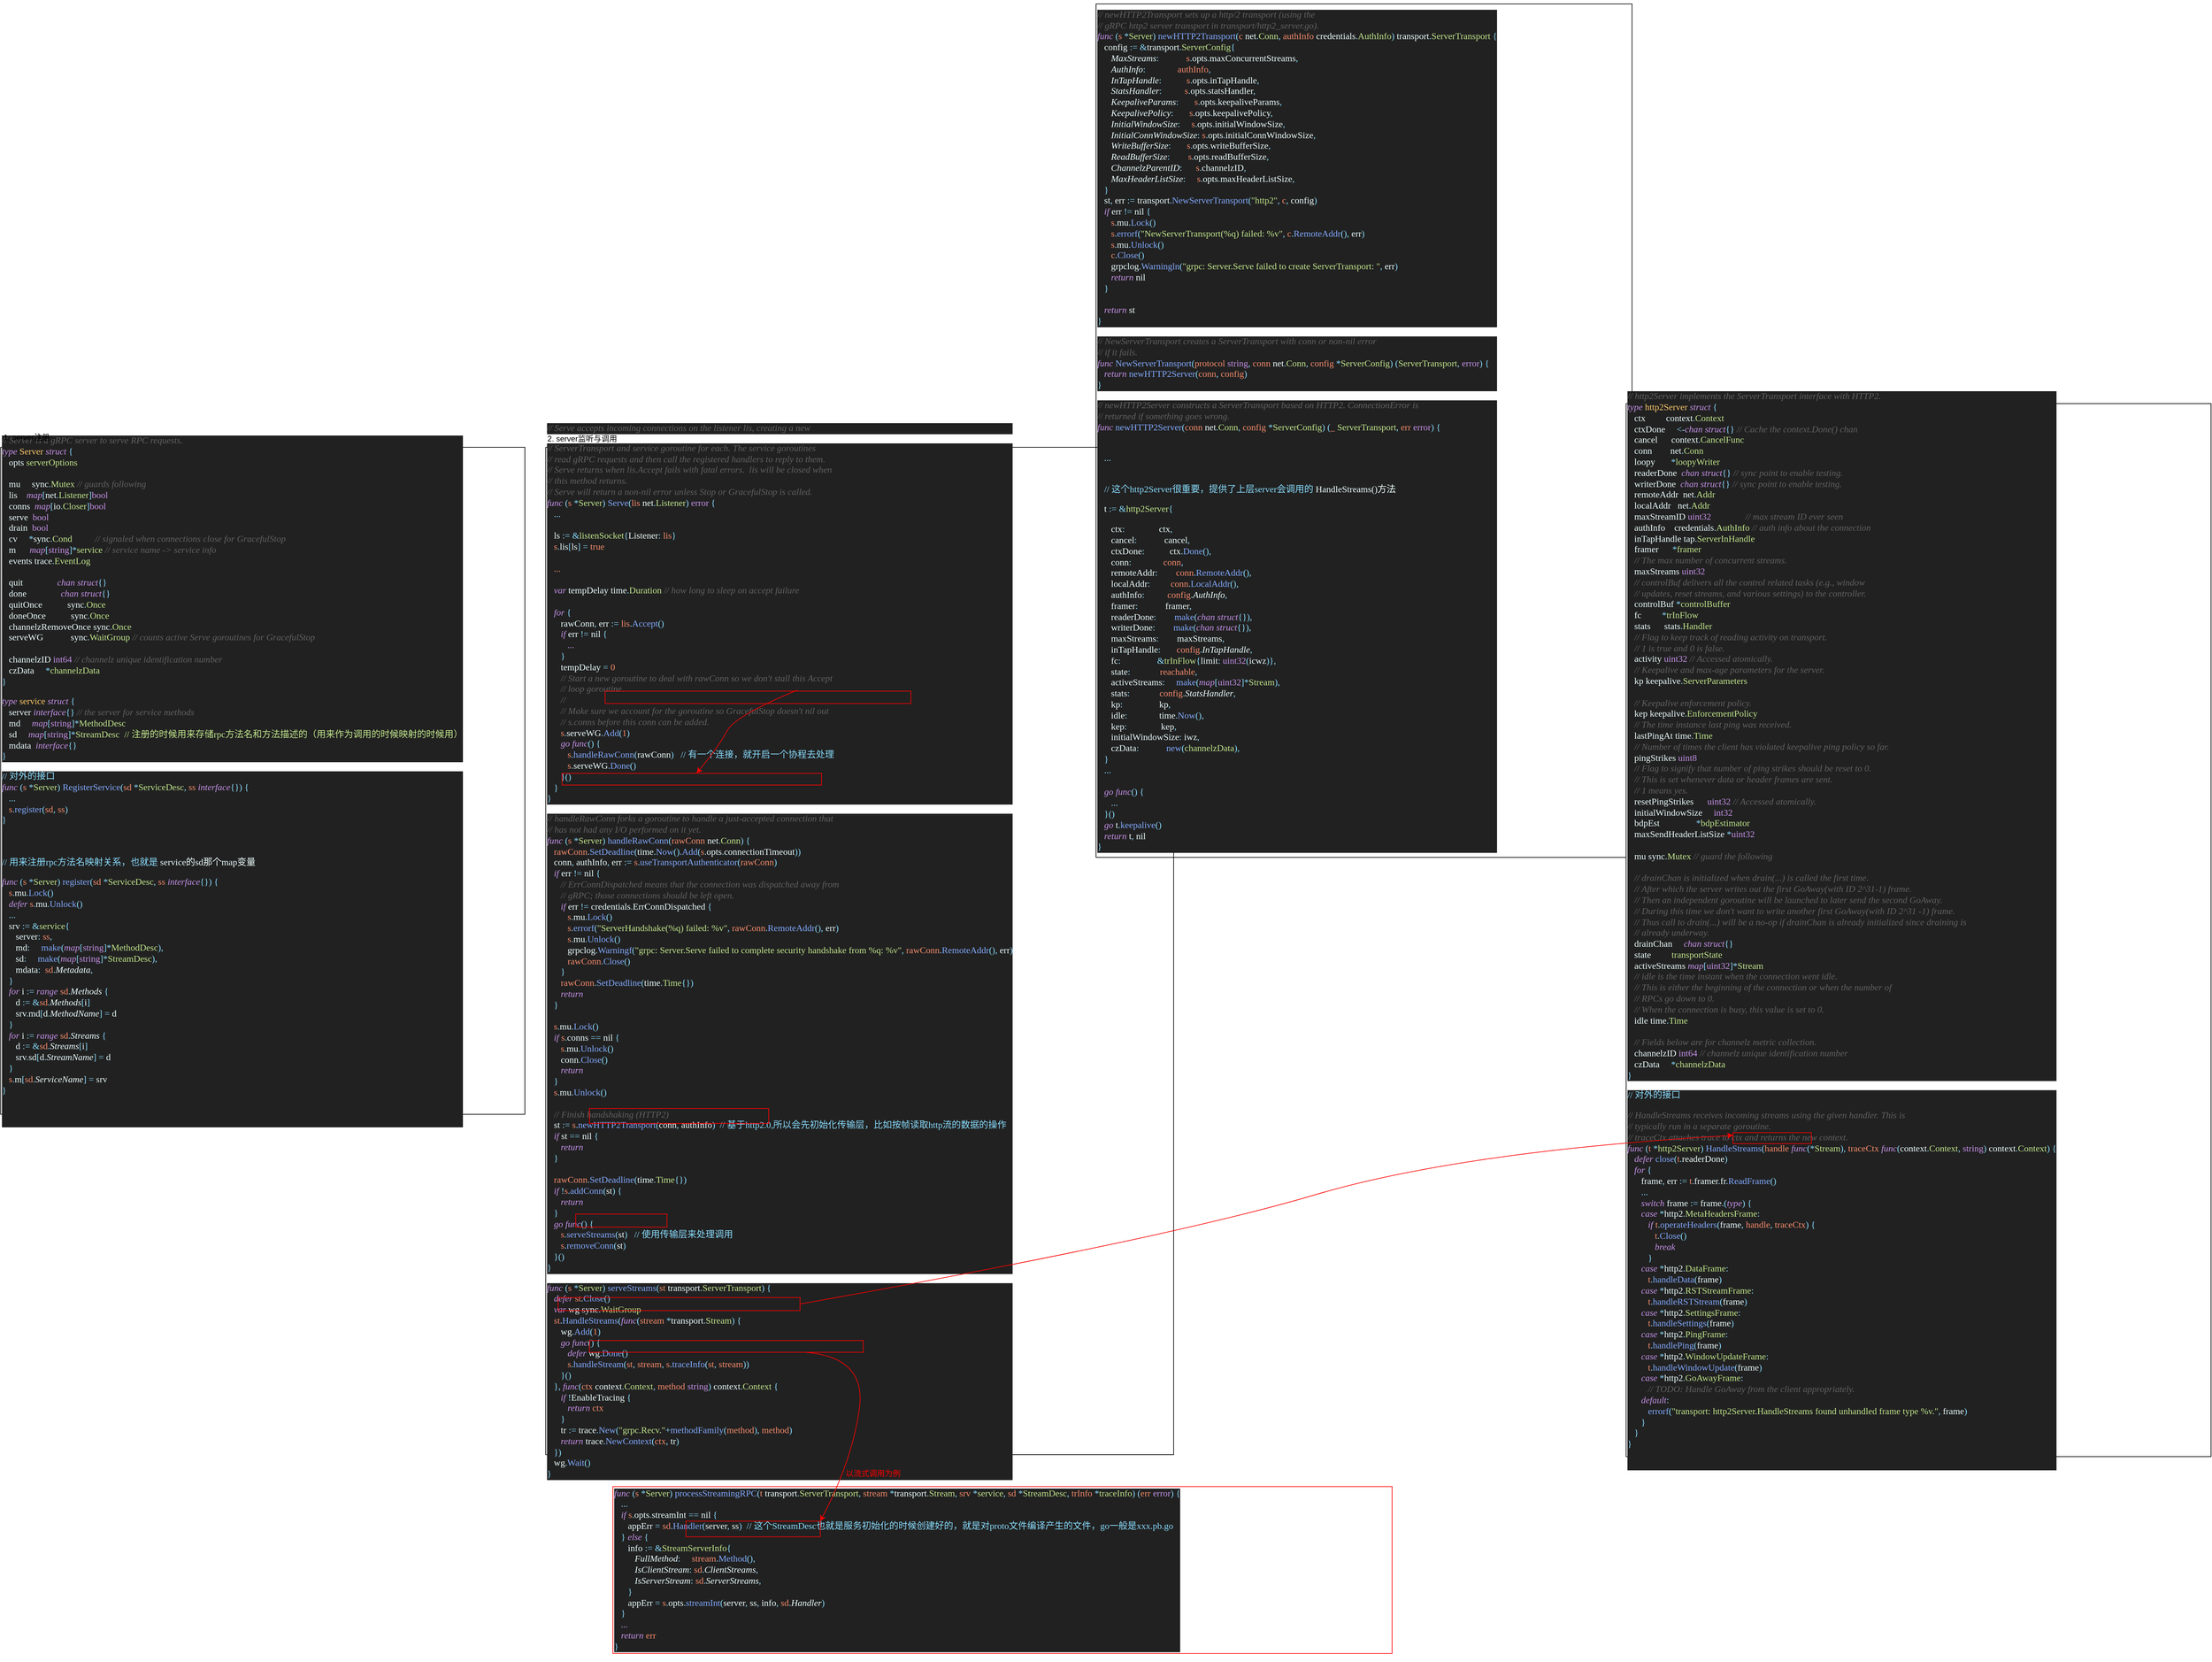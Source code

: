 <mxfile version="12.4.7" type="github">
  <diagram id="CjRZhSOTHtSILFZinIMv" name="第 1 页">
    <mxGraphModel dx="4608" dy="1948" grid="0" gridSize="10" guides="1" tooltips="1" connect="1" arrows="1" fold="1" page="0" pageScale="1" pageWidth="2920" pageHeight="2000" math="0" shadow="0">
      <root>
        <mxCell id="0"/>
        <mxCell id="1" parent="0"/>
        <mxCell id="EWBQogNj3lFvGu2faLvZ-1" value="&lt;pre style=&quot;background-color: #212121 ; color: #eeffff ; font-family: &amp;#34;consolas&amp;#34; ; font-size: 10.5pt&quot;&gt;&lt;pre style=&quot;font-family: &amp;#34;consolas&amp;#34; ; font-size: 10.5pt&quot;&gt;&lt;span style=&quot;color: #616161 ; font-style: italic&quot;&gt;// Server is a gRPC server to serve RPC requests.&lt;br&gt;&lt;/span&gt;&lt;span style=&quot;color: #c792ea ; font-style: italic&quot;&gt;type &lt;/span&gt;&lt;span style=&quot;color: #ffcb6b&quot;&gt;Server &lt;/span&gt;&lt;span style=&quot;color: #c792ea ; font-style: italic&quot;&gt;struct &lt;/span&gt;&lt;span style=&quot;color: #89ddff&quot;&gt;{&lt;br&gt;&lt;/span&gt;&lt;span style=&quot;color: #89ddff&quot;&gt;   &lt;/span&gt;opts &lt;span style=&quot;color: #c3e88d&quot;&gt;serverOptions&lt;br&gt;&lt;/span&gt;&lt;span style=&quot;color: #c3e88d&quot;&gt;&lt;br&gt;&lt;/span&gt;&lt;span style=&quot;color: #c3e88d&quot;&gt;   &lt;/span&gt;mu     sync&lt;span style=&quot;color: #89ddff&quot;&gt;.&lt;/span&gt;&lt;span style=&quot;color: #c3e88d&quot;&gt;Mutex &lt;/span&gt;&lt;span style=&quot;color: #616161 ; font-style: italic&quot;&gt;// guards following&lt;br&gt;&lt;/span&gt;&lt;span style=&quot;color: #616161 ; font-style: italic&quot;&gt;   &lt;/span&gt;lis    &lt;span style=&quot;color: #c792ea ; font-style: italic&quot;&gt;map&lt;/span&gt;&lt;span style=&quot;color: #89ddff&quot;&gt;[&lt;/span&gt;net&lt;span style=&quot;color: #89ddff&quot;&gt;.&lt;/span&gt;&lt;span style=&quot;color: #c3e88d&quot;&gt;Listener&lt;/span&gt;&lt;span style=&quot;color: #89ddff&quot;&gt;]&lt;/span&gt;&lt;span style=&quot;color: #c792ea&quot;&gt;bool&lt;br&gt;&lt;/span&gt;&lt;span style=&quot;color: #c792ea&quot;&gt;   &lt;/span&gt;conns  &lt;span style=&quot;color: #c792ea ; font-style: italic&quot;&gt;map&lt;/span&gt;&lt;span style=&quot;color: #89ddff&quot;&gt;[&lt;/span&gt;io&lt;span style=&quot;color: #89ddff&quot;&gt;.&lt;/span&gt;&lt;span style=&quot;color: #c3e88d&quot;&gt;Closer&lt;/span&gt;&lt;span style=&quot;color: #89ddff&quot;&gt;]&lt;/span&gt;&lt;span style=&quot;color: #c792ea&quot;&gt;bool&lt;br&gt;&lt;/span&gt;&lt;span style=&quot;color: #c792ea&quot;&gt;   &lt;/span&gt;serve  &lt;span style=&quot;color: #c792ea&quot;&gt;bool&lt;br&gt;&lt;/span&gt;&lt;span style=&quot;color: #c792ea&quot;&gt;   &lt;/span&gt;drain  &lt;span style=&quot;color: #c792ea&quot;&gt;bool&lt;br&gt;&lt;/span&gt;&lt;span style=&quot;color: #c792ea&quot;&gt;   &lt;/span&gt;cv     &lt;span style=&quot;color: #89ddff&quot;&gt;*&lt;/span&gt;sync&lt;span style=&quot;color: #89ddff&quot;&gt;.&lt;/span&gt;&lt;span style=&quot;color: #c3e88d&quot;&gt;Cond          &lt;/span&gt;&lt;span style=&quot;color: #616161 ; font-style: italic&quot;&gt;// signaled when connections close for GracefulStop&lt;br&gt;&lt;/span&gt;&lt;span style=&quot;color: #616161 ; font-style: italic&quot;&gt;   &lt;/span&gt;m      &lt;span style=&quot;color: #c792ea ; font-style: italic&quot;&gt;map&lt;/span&gt;&lt;span style=&quot;color: #89ddff&quot;&gt;[&lt;/span&gt;&lt;span style=&quot;color: #c792ea&quot;&gt;string&lt;/span&gt;&lt;span style=&quot;color: #89ddff&quot;&gt;]*&lt;/span&gt;&lt;span style=&quot;color: #c3e88d&quot;&gt;service &lt;/span&gt;&lt;span style=&quot;color: #616161 ; font-style: italic&quot;&gt;// service name -&amp;gt; service info&lt;br&gt;&lt;/span&gt;&lt;span style=&quot;color: #616161 ; font-style: italic&quot;&gt;   &lt;/span&gt;events trace&lt;span style=&quot;color: #89ddff&quot;&gt;.&lt;/span&gt;&lt;span style=&quot;color: #c3e88d&quot;&gt;EventLog&lt;br&gt;&lt;/span&gt;&lt;span style=&quot;color: #c3e88d&quot;&gt;&lt;br&gt;&lt;/span&gt;&lt;span style=&quot;color: #c3e88d&quot;&gt;   &lt;/span&gt;quit               &lt;span style=&quot;color: #c792ea ; font-style: italic&quot;&gt;chan struct&lt;/span&gt;&lt;span style=&quot;color: #89ddff&quot;&gt;{}&lt;br&gt;&lt;/span&gt;&lt;span style=&quot;color: #89ddff&quot;&gt;   &lt;/span&gt;done               &lt;span style=&quot;color: #c792ea ; font-style: italic&quot;&gt;chan struct&lt;/span&gt;&lt;span style=&quot;color: #89ddff&quot;&gt;{}&lt;br&gt;&lt;/span&gt;&lt;span style=&quot;color: #89ddff&quot;&gt;   &lt;/span&gt;quitOnce           sync&lt;span style=&quot;color: #89ddff&quot;&gt;.&lt;/span&gt;&lt;span style=&quot;color: #c3e88d&quot;&gt;Once&lt;br&gt;&lt;/span&gt;&lt;span style=&quot;color: #c3e88d&quot;&gt;   &lt;/span&gt;doneOnce           sync&lt;span style=&quot;color: #89ddff&quot;&gt;.&lt;/span&gt;&lt;span style=&quot;color: #c3e88d&quot;&gt;Once&lt;br&gt;&lt;/span&gt;&lt;span style=&quot;color: #c3e88d&quot;&gt;   &lt;/span&gt;channelzRemoveOnce sync&lt;span style=&quot;color: #89ddff&quot;&gt;.&lt;/span&gt;&lt;span style=&quot;color: #c3e88d&quot;&gt;Once&lt;br&gt;&lt;/span&gt;&lt;span style=&quot;color: #c3e88d&quot;&gt;   &lt;/span&gt;serveWG            sync&lt;span style=&quot;color: #89ddff&quot;&gt;.&lt;/span&gt;&lt;span style=&quot;color: #c3e88d&quot;&gt;WaitGroup &lt;/span&gt;&lt;span style=&quot;color: #616161 ; font-style: italic&quot;&gt;// counts active Serve goroutines for GracefulStop&lt;br&gt;&lt;/span&gt;&lt;span style=&quot;color: #616161 ; font-style: italic&quot;&gt;&lt;br&gt;&lt;/span&gt;&lt;span style=&quot;color: #616161 ; font-style: italic&quot;&gt;   &lt;/span&gt;channelzID &lt;span style=&quot;color: #c792ea&quot;&gt;int64 &lt;/span&gt;&lt;span style=&quot;color: #616161 ; font-style: italic&quot;&gt;// channelz unique identification number&lt;br&gt;&lt;/span&gt;&lt;span style=&quot;color: #616161 ; font-style: italic&quot;&gt;   &lt;/span&gt;czData     &lt;span style=&quot;color: #89ddff&quot;&gt;*&lt;/span&gt;&lt;span style=&quot;color: #c3e88d&quot;&gt;channelzData&lt;br&gt;&lt;/span&gt;&lt;span style=&quot;color: #89ddff&quot;&gt;}&lt;/span&gt;&lt;/pre&gt;&lt;pre style=&quot;font-family: &amp;#34;consolas&amp;#34; ; font-size: 10.5pt&quot;&gt;&lt;pre style=&quot;font-family: &amp;#34;consolas&amp;#34; ; font-size: 10.5pt&quot;&gt;&lt;span style=&quot;color: rgb(199 , 146 , 234) ; font-style: italic&quot;&gt;type &lt;/span&gt;&lt;span style=&quot;color: rgb(255 , 203 , 107)&quot;&gt;service &lt;/span&gt;&lt;span style=&quot;color: rgb(199 , 146 , 234) ; font-style: italic&quot;&gt;struct &lt;/span&gt;&lt;span style=&quot;color: rgb(137 , 221 , 255)&quot;&gt;{&lt;br&gt;&lt;/span&gt;&lt;span style=&quot;color: rgb(137 , 221 , 255)&quot;&gt;   &lt;/span&gt;server &lt;span style=&quot;color: rgb(199 , 146 , 234) ; font-style: italic&quot;&gt;interface&lt;/span&gt;&lt;span style=&quot;color: rgb(137 , 221 , 255)&quot;&gt;{} &lt;/span&gt;&lt;span style=&quot;color: rgb(97 , 97 , 97) ; font-style: italic&quot;&gt;// the server for service methods&lt;br&gt;&lt;/span&gt;&lt;span style=&quot;color: rgb(97 , 97 , 97) ; font-style: italic&quot;&gt;   &lt;/span&gt;md     &lt;span style=&quot;color: rgb(199 , 146 , 234) ; font-style: italic&quot;&gt;map&lt;/span&gt;&lt;span style=&quot;color: rgb(137 , 221 , 255)&quot;&gt;[&lt;/span&gt;&lt;span style=&quot;color: rgb(199 , 146 , 234)&quot;&gt;string&lt;/span&gt;&lt;span style=&quot;color: rgb(137 , 221 , 255)&quot;&gt;]*&lt;/span&gt;&lt;span style=&quot;color: rgb(195 , 232 , 141)&quot;&gt;MethodDesc&lt;br&gt;&lt;/span&gt;&lt;span style=&quot;color: rgb(195 , 232 , 141)&quot;&gt;   &lt;/span&gt;sd     &lt;span style=&quot;color: rgb(199 , 146 , 234) ; font-style: italic&quot;&gt;map&lt;/span&gt;&lt;span style=&quot;color: rgb(137 , 221 , 255)&quot;&gt;[&lt;/span&gt;&lt;span style=&quot;color: rgb(199 , 146 , 234)&quot;&gt;string&lt;/span&gt;&lt;span style=&quot;color: rgb(137 , 221 , 255)&quot;&gt;]*&lt;/span&gt;&lt;span style=&quot;color: rgb(195 , 232 , 141)&quot;&gt;StreamDesc  // 注册的时候用来存储rpc方法名和方法描述的（用来作为调用的时候映射的时候用）&lt;br&gt;&lt;/span&gt;&lt;span style=&quot;color: rgb(195 , 232 , 141)&quot;&gt;   &lt;/span&gt;mdata  &lt;span style=&quot;color: rgb(199 , 146 , 234) ; font-style: italic&quot;&gt;interface&lt;/span&gt;&lt;span style=&quot;color: rgb(137 , 221 , 255)&quot;&gt;{}&lt;br&gt;&lt;div&gt;&lt;span style=&quot;font-size: 10.5pt ; white-space: normal&quot;&gt;}&lt;/span&gt;&lt;/div&gt;&lt;/span&gt;&lt;/pre&gt;&lt;/pre&gt;&lt;/pre&gt;&lt;pre style=&quot;background-color: #212121 ; color: #eeffff ; font-family: &amp;#34;consolas&amp;#34; ; font-size: 10.5pt&quot;&gt;&lt;span style=&quot;color: #89ddff&quot;&gt;&lt;div&gt;&lt;span style=&quot;font-size: 10.5pt ; white-space: normal&quot;&gt;// 对外的接口&lt;/span&gt;&lt;br&gt;&lt;/div&gt;&lt;div&gt;&lt;span style=&quot;font-size: 10.5pt ; white-space: normal ; color: rgb(199 , 146 , 234) ; font-style: italic&quot;&gt;func &lt;/span&gt;&lt;span style=&quot;font-size: 10.5pt ; white-space: normal&quot;&gt;(&lt;/span&gt;&lt;span style=&quot;font-size: 10.5pt ; white-space: normal ; color: rgb(247 , 140 , 108)&quot;&gt;s &lt;/span&gt;&lt;span style=&quot;font-size: 10.5pt ; white-space: normal&quot;&gt;*&lt;/span&gt;&lt;span style=&quot;font-size: 10.5pt ; white-space: normal ; color: rgb(195 , 232 , 141)&quot;&gt;Server&lt;/span&gt;&lt;span style=&quot;font-size: 10.5pt ; white-space: normal&quot;&gt;) &lt;/span&gt;&lt;span style=&quot;font-size: 10.5pt ; white-space: normal ; color: rgb(130 , 170 , 255)&quot;&gt;RegisterService&lt;/span&gt;&lt;span style=&quot;font-size: 10.5pt ; white-space: normal&quot;&gt;(&lt;/span&gt;&lt;span style=&quot;font-size: 10.5pt ; white-space: normal ; color: rgb(247 , 140 , 108)&quot;&gt;sd &lt;/span&gt;&lt;span style=&quot;font-size: 10.5pt ; white-space: normal&quot;&gt;*&lt;/span&gt;&lt;span style=&quot;font-size: 10.5pt ; white-space: normal ; color: rgb(195 , 232 , 141)&quot;&gt;ServiceDesc&lt;/span&gt;&lt;span style=&quot;font-size: 10.5pt ; white-space: normal&quot;&gt;, &lt;/span&gt;&lt;span style=&quot;font-size: 10.5pt ; white-space: normal ; color: rgb(247 , 140 , 108)&quot;&gt;ss &lt;/span&gt;&lt;span style=&quot;font-size: 10.5pt ; white-space: normal ; color: rgb(199 , 146 , 234) ; font-style: italic&quot;&gt;interface&lt;/span&gt;&lt;span style=&quot;font-size: 10.5pt ; white-space: normal&quot;&gt;{}) {&lt;/span&gt;&lt;/div&gt;&lt;div&gt;&lt;span style=&quot;font-size: 10.5pt ; white-space: normal&quot;&gt;&amp;nbsp; &amp;nbsp;...&lt;/span&gt;&lt;/div&gt;&lt;div&gt;&lt;span style=&quot;font-size: 10.5pt ; white-space: normal ; color: rgb(247 , 140 , 108)&quot;&gt;&amp;nbsp; &amp;nbsp;s&lt;/span&gt;&lt;span style=&quot;font-size: 10.5pt ; white-space: normal&quot;&gt;.&lt;/span&gt;&lt;span style=&quot;font-size: 10.5pt ; white-space: normal ; color: rgb(130 , 170 , 255)&quot;&gt;register&lt;/span&gt;&lt;span style=&quot;font-size: 10.5pt ; white-space: normal&quot;&gt;(&lt;/span&gt;&lt;span style=&quot;font-size: 10.5pt ; white-space: normal ; color: rgb(247 , 140 , 108)&quot;&gt;sd&lt;/span&gt;&lt;span style=&quot;font-size: 10.5pt ; white-space: normal&quot;&gt;, &lt;/span&gt;&lt;span style=&quot;font-size: 10.5pt ; white-space: normal ; color: rgb(247 , 140 , 108)&quot;&gt;ss&lt;/span&gt;&lt;span style=&quot;font-size: 10.5pt ; white-space: normal&quot;&gt;)&lt;/span&gt;&lt;/div&gt;&lt;div&gt;&lt;span style=&quot;font-size: 10.5pt ; white-space: normal&quot;&gt;}&lt;/span&gt;&lt;/div&gt;&lt;div&gt;&lt;pre style=&quot;color: rgb(238 , 255 , 255) ; font-family: &amp;#34;consolas&amp;#34; ; font-size: 10.5pt&quot;&gt;&lt;span style=&quot;color: #89ddff&quot;&gt;&lt;br&gt;&lt;br&gt;// 用来注册rpc方法名映射关系，也就是 &lt;/span&gt;service的sd那个map变量&lt;span style=&quot;color: #89ddff&quot;&gt;&lt;br&gt;&lt;/span&gt;&lt;pre style=&quot;font-family: &amp;#34;consolas&amp;#34; ; font-size: 10.5pt&quot;&gt;&lt;span style=&quot;color: #c792ea ; font-style: italic&quot;&gt;func &lt;/span&gt;&lt;span style=&quot;color: #89ddff&quot;&gt;(&lt;/span&gt;&lt;span style=&quot;color: #f78c6c&quot;&gt;s &lt;/span&gt;&lt;span style=&quot;color: #89ddff&quot;&gt;*&lt;/span&gt;&lt;span style=&quot;color: #c3e88d&quot;&gt;Server&lt;/span&gt;&lt;span style=&quot;color: #89ddff&quot;&gt;) &lt;/span&gt;&lt;span style=&quot;color: #82aaff&quot;&gt;register&lt;/span&gt;&lt;span style=&quot;color: #89ddff&quot;&gt;(&lt;/span&gt;&lt;span style=&quot;color: #f78c6c&quot;&gt;sd &lt;/span&gt;&lt;span style=&quot;color: #89ddff&quot;&gt;*&lt;/span&gt;&lt;span style=&quot;color: #c3e88d&quot;&gt;ServiceDesc&lt;/span&gt;&lt;span style=&quot;color: #89ddff&quot;&gt;, &lt;/span&gt;&lt;span style=&quot;color: #f78c6c&quot;&gt;ss &lt;/span&gt;&lt;span style=&quot;color: #c792ea ; font-style: italic&quot;&gt;interface&lt;/span&gt;&lt;span style=&quot;color: #89ddff&quot;&gt;{}) {&lt;br&gt;&lt;/span&gt;&lt;span style=&quot;color: #89ddff&quot;&gt;   &lt;/span&gt;&lt;span style=&quot;color: #f78c6c&quot;&gt;s&lt;/span&gt;&lt;span style=&quot;color: #89ddff&quot;&gt;.&lt;/span&gt;mu&lt;span style=&quot;color: #89ddff&quot;&gt;.&lt;/span&gt;&lt;span style=&quot;color: #82aaff&quot;&gt;Lock&lt;/span&gt;&lt;span style=&quot;color: #89ddff&quot;&gt;()&lt;br&gt;&lt;/span&gt;&lt;span style=&quot;color: #89ddff&quot;&gt;   &lt;/span&gt;&lt;span style=&quot;color: #c792ea ; font-style: italic&quot;&gt;defer &lt;/span&gt;&lt;span style=&quot;color: #f78c6c&quot;&gt;s&lt;/span&gt;&lt;span style=&quot;color: #89ddff&quot;&gt;.&lt;/span&gt;mu&lt;span style=&quot;color: #89ddff&quot;&gt;.&lt;/span&gt;&lt;span style=&quot;color: #82aaff&quot;&gt;Unlock&lt;/span&gt;&lt;span style=&quot;color: #89ddff&quot;&gt;()&lt;br&gt;&lt;/span&gt;&lt;span style=&quot;color: #89ddff&quot;&gt;   ...&lt;br&gt;&lt;/span&gt;&lt;span style=&quot;color: #89ddff&quot;&gt;   &lt;/span&gt;srv &lt;span style=&quot;color: #89ddff&quot;&gt;:= &amp;amp;&lt;/span&gt;&lt;span style=&quot;color: #c3e88d&quot;&gt;service&lt;/span&gt;&lt;span style=&quot;color: #89ddff&quot;&gt;{&lt;br&gt;&lt;/span&gt;&lt;span style=&quot;color: #89ddff&quot;&gt;      &lt;/span&gt;server&lt;span style=&quot;color: #89ddff&quot;&gt;: &lt;/span&gt;&lt;span style=&quot;color: #f78c6c&quot;&gt;ss&lt;/span&gt;&lt;span style=&quot;color: #89ddff&quot;&gt;,&lt;br&gt;&lt;/span&gt;&lt;span style=&quot;color: #89ddff&quot;&gt;      &lt;/span&gt;md&lt;span style=&quot;color: #89ddff&quot;&gt;:     &lt;/span&gt;&lt;span style=&quot;color: #82aaff&quot;&gt;make&lt;/span&gt;&lt;span style=&quot;color: #89ddff&quot;&gt;(&lt;/span&gt;&lt;span style=&quot;color: #c792ea ; font-style: italic&quot;&gt;map&lt;/span&gt;&lt;span style=&quot;color: #89ddff&quot;&gt;[&lt;/span&gt;&lt;span style=&quot;color: #c792ea&quot;&gt;string&lt;/span&gt;&lt;span style=&quot;color: #89ddff&quot;&gt;]*&lt;/span&gt;&lt;span style=&quot;color: #c3e88d&quot;&gt;MethodDesc&lt;/span&gt;&lt;span style=&quot;color: #89ddff&quot;&gt;),&lt;br&gt;&lt;/span&gt;&lt;span style=&quot;color: #89ddff&quot;&gt;      &lt;/span&gt;sd&lt;span style=&quot;color: #89ddff&quot;&gt;:     &lt;/span&gt;&lt;span style=&quot;color: #82aaff&quot;&gt;make&lt;/span&gt;&lt;span style=&quot;color: #89ddff&quot;&gt;(&lt;/span&gt;&lt;span style=&quot;color: #c792ea ; font-style: italic&quot;&gt;map&lt;/span&gt;&lt;span style=&quot;color: #89ddff&quot;&gt;[&lt;/span&gt;&lt;span style=&quot;color: #c792ea&quot;&gt;string&lt;/span&gt;&lt;span style=&quot;color: #89ddff&quot;&gt;]*&lt;/span&gt;&lt;span style=&quot;color: #c3e88d&quot;&gt;StreamDesc&lt;/span&gt;&lt;span style=&quot;color: #89ddff&quot;&gt;),&lt;br&gt;&lt;/span&gt;&lt;span style=&quot;color: #89ddff&quot;&gt;      &lt;/span&gt;mdata&lt;span style=&quot;color: #89ddff&quot;&gt;:  &lt;/span&gt;&lt;span style=&quot;color: #f78c6c&quot;&gt;sd&lt;/span&gt;&lt;span style=&quot;color: #89ddff&quot;&gt;.&lt;/span&gt;&lt;span style=&quot;font-style: italic&quot;&gt;Metadata&lt;/span&gt;&lt;span style=&quot;color: #89ddff&quot;&gt;,&lt;br&gt;&lt;/span&gt;&lt;span style=&quot;color: #89ddff&quot;&gt;   }&lt;br&gt;&lt;/span&gt;&lt;span style=&quot;color: #89ddff&quot;&gt;   &lt;/span&gt;&lt;span style=&quot;color: #c792ea ; font-style: italic&quot;&gt;for &lt;/span&gt;i &lt;span style=&quot;color: #89ddff&quot;&gt;:= &lt;/span&gt;&lt;span style=&quot;color: #c792ea ; font-style: italic&quot;&gt;range &lt;/span&gt;&lt;span style=&quot;color: #f78c6c&quot;&gt;sd&lt;/span&gt;&lt;span style=&quot;color: #89ddff&quot;&gt;.&lt;/span&gt;&lt;span style=&quot;font-style: italic&quot;&gt;Methods &lt;/span&gt;&lt;span style=&quot;color: #89ddff&quot;&gt;{&lt;br&gt;&lt;/span&gt;&lt;span style=&quot;color: #89ddff&quot;&gt;      &lt;/span&gt;d &lt;span style=&quot;color: #89ddff&quot;&gt;:= &amp;amp;&lt;/span&gt;&lt;span style=&quot;color: #f78c6c&quot;&gt;sd&lt;/span&gt;&lt;span style=&quot;color: #89ddff&quot;&gt;.&lt;/span&gt;&lt;span style=&quot;font-style: italic&quot;&gt;Methods&lt;/span&gt;&lt;span style=&quot;color: #89ddff&quot;&gt;[&lt;/span&gt;i&lt;span style=&quot;color: #89ddff&quot;&gt;]&lt;br&gt;&lt;/span&gt;&lt;span style=&quot;color: #89ddff&quot;&gt;      &lt;/span&gt;srv&lt;span style=&quot;color: #89ddff&quot;&gt;.&lt;/span&gt;md&lt;span style=&quot;color: #89ddff&quot;&gt;[&lt;/span&gt;d&lt;span style=&quot;color: #89ddff&quot;&gt;.&lt;/span&gt;&lt;span style=&quot;font-style: italic&quot;&gt;MethodName&lt;/span&gt;&lt;span style=&quot;color: #89ddff&quot;&gt;] = &lt;/span&gt;d&lt;br&gt;   &lt;span style=&quot;color: #89ddff&quot;&gt;}&lt;br&gt;&lt;/span&gt;&lt;span style=&quot;color: #89ddff&quot;&gt;   &lt;/span&gt;&lt;span style=&quot;color: #c792ea ; font-style: italic&quot;&gt;for &lt;/span&gt;i &lt;span style=&quot;color: #89ddff&quot;&gt;:= &lt;/span&gt;&lt;span style=&quot;color: #c792ea ; font-style: italic&quot;&gt;range &lt;/span&gt;&lt;span style=&quot;color: #f78c6c&quot;&gt;sd&lt;/span&gt;&lt;span style=&quot;color: #89ddff&quot;&gt;.&lt;/span&gt;&lt;span style=&quot;font-style: italic&quot;&gt;Streams &lt;/span&gt;&lt;span style=&quot;color: #89ddff&quot;&gt;{&lt;br&gt;&lt;/span&gt;&lt;span style=&quot;color: #89ddff&quot;&gt;      &lt;/span&gt;d &lt;span style=&quot;color: #89ddff&quot;&gt;:= &amp;amp;&lt;/span&gt;&lt;span style=&quot;color: #f78c6c&quot;&gt;sd&lt;/span&gt;&lt;span style=&quot;color: #89ddff&quot;&gt;.&lt;/span&gt;&lt;span style=&quot;font-style: italic&quot;&gt;Streams&lt;/span&gt;&lt;span style=&quot;color: #89ddff&quot;&gt;[&lt;/span&gt;i&lt;span style=&quot;color: #89ddff&quot;&gt;]&lt;br&gt;&lt;/span&gt;&lt;span style=&quot;color: #89ddff&quot;&gt;      &lt;/span&gt;srv&lt;span style=&quot;color: #89ddff&quot;&gt;.&lt;/span&gt;sd&lt;span style=&quot;color: #89ddff&quot;&gt;[&lt;/span&gt;d&lt;span style=&quot;color: #89ddff&quot;&gt;.&lt;/span&gt;&lt;span style=&quot;font-style: italic&quot;&gt;StreamName&lt;/span&gt;&lt;span style=&quot;color: #89ddff&quot;&gt;] = &lt;/span&gt;d&lt;br&gt;   &lt;span style=&quot;color: #89ddff&quot;&gt;}&lt;br&gt;&lt;/span&gt;&lt;span style=&quot;color: #89ddff&quot;&gt;   &lt;/span&gt;&lt;span style=&quot;color: #f78c6c&quot;&gt;s&lt;/span&gt;&lt;span style=&quot;color: #89ddff&quot;&gt;.&lt;/span&gt;m&lt;span style=&quot;color: #89ddff&quot;&gt;[&lt;/span&gt;&lt;span style=&quot;color: #f78c6c&quot;&gt;sd&lt;/span&gt;&lt;span style=&quot;color: #89ddff&quot;&gt;.&lt;/span&gt;&lt;span style=&quot;font-style: italic&quot;&gt;ServiceName&lt;/span&gt;&lt;span style=&quot;color: #89ddff&quot;&gt;] = &lt;/span&gt;srv&lt;br&gt;&lt;span style=&quot;color: #89ddff&quot;&gt;}&lt;/span&gt;&lt;/pre&gt;&lt;/pre&gt;&lt;/div&gt;&lt;div&gt;&lt;br&gt;&lt;/div&gt;&lt;div&gt;&lt;br&gt;&lt;/div&gt;&lt;/span&gt;&lt;/pre&gt;" style="rounded=0;whiteSpace=wrap;html=1;align=left;" vertex="1" parent="1">
          <mxGeometry x="-2907" y="-456" width="804" height="1023" as="geometry"/>
        </mxCell>
        <mxCell id="EWBQogNj3lFvGu2faLvZ-2" value="1. server注册" style="text;html=1;strokeColor=none;fillColor=none;align=center;verticalAlign=middle;whiteSpace=wrap;rounded=0;" vertex="1" parent="1">
          <mxGeometry x="-2907" y="-476" width="80" height="10" as="geometry"/>
        </mxCell>
        <mxCell id="EWBQogNj3lFvGu2faLvZ-3" value="&lt;pre style=&quot;background-color: #212121 ; color: #eeffff ; font-family: &amp;#34;consolas&amp;#34; ; font-size: 10.5pt&quot;&gt;&lt;pre style=&quot;font-family: &amp;#34;consolas&amp;#34; ; font-size: 10.5pt&quot;&gt;&lt;span style=&quot;color: rgb(97 , 97 , 97) ; font-size: 10.5pt ; font-style: italic ; white-space: normal&quot;&gt;// Serve accepts incoming connections on the listener lis, creating a new&lt;/span&gt;&lt;br&gt;&lt;/pre&gt;&lt;/pre&gt;&lt;pre style=&quot;font-family: &amp;#34;consolas&amp;#34; ; font-size: 10.5pt&quot;&gt;&lt;div&gt;&lt;pre style=&quot;background-color: rgb(33 , 33 , 33) ; font-family: &amp;#34;consolas&amp;#34; ; font-size: 10.5pt&quot;&gt;&lt;span style=&quot;color: rgb(97 , 97 , 97) ; font-style: italic&quot;&gt;// ServerTransport and service goroutine for each. The service goroutines&lt;br&gt;&lt;/span&gt;&lt;span style=&quot;color: rgb(97 , 97 , 97) ; font-style: italic&quot;&gt;// read gRPC requests and then call the registered handlers to reply to them.&lt;br&gt;&lt;/span&gt;&lt;span style=&quot;color: rgb(97 , 97 , 97) ; font-style: italic&quot;&gt;// Serve returns when lis.Accept fails with fatal errors.  lis will be closed when&lt;br&gt;&lt;/span&gt;&lt;span style=&quot;color: rgb(97 , 97 , 97) ; font-style: italic&quot;&gt;// this method returns.&lt;br&gt;&lt;/span&gt;&lt;span style=&quot;color: rgb(97 , 97 , 97) ; font-style: italic&quot;&gt;// Serve will return a non-nil error unless Stop or GracefulStop is called.&lt;br&gt;&lt;/span&gt;&lt;span style=&quot;color: rgb(199 , 146 , 234) ; font-style: italic&quot;&gt;func &lt;/span&gt;&lt;span style=&quot;color: rgb(137 , 221 , 255)&quot;&gt;(&lt;/span&gt;&lt;span style=&quot;color: rgb(247 , 140 , 108)&quot;&gt;s &lt;/span&gt;&lt;span style=&quot;color: rgb(137 , 221 , 255)&quot;&gt;*&lt;/span&gt;&lt;span style=&quot;color: rgb(195 , 232 , 141)&quot;&gt;Server&lt;/span&gt;&lt;span style=&quot;color: rgb(137 , 221 , 255)&quot;&gt;) &lt;/span&gt;&lt;span style=&quot;color: rgb(130 , 170 , 255)&quot;&gt;Serve&lt;/span&gt;&lt;span style=&quot;color: rgb(137 , 221 , 255)&quot;&gt;(&lt;/span&gt;&lt;span style=&quot;color: rgb(247 , 140 , 108)&quot;&gt;lis &lt;/span&gt;&lt;font color=&quot;#eeffff&quot;&gt;net&lt;/font&gt;&lt;span style=&quot;color: rgb(137 , 221 , 255)&quot;&gt;.&lt;/span&gt;&lt;span style=&quot;color: rgb(195 , 232 , 141)&quot;&gt;Listener&lt;/span&gt;&lt;span style=&quot;color: rgb(137 , 221 , 255)&quot;&gt;) &lt;/span&gt;&lt;span style=&quot;color: rgb(199 , 146 , 234)&quot;&gt;error &lt;/span&gt;&lt;span style=&quot;color: rgb(137 , 221 , 255)&quot;&gt;{&lt;br&gt;&lt;/span&gt;&lt;span style=&quot;color: rgb(137 , 221 , 255)&quot;&gt;   ...&lt;br&gt;&lt;/span&gt;&lt;span style=&quot;color: rgb(137 , 221 , 255)&quot;&gt;&lt;br&gt;&lt;/span&gt;&lt;span style=&quot;color: rgb(137 , 221 , 255)&quot;&gt;   &lt;/span&gt;&lt;font color=&quot;#eeffff&quot;&gt;ls &lt;/font&gt;&lt;span style=&quot;color: rgb(137 , 221 , 255)&quot;&gt;:= &amp;amp;&lt;/span&gt;&lt;span style=&quot;color: rgb(195 , 232 , 141)&quot;&gt;listenSocket&lt;/span&gt;&lt;span style=&quot;color: rgb(137 , 221 , 255)&quot;&gt;{&lt;/span&gt;&lt;font color=&quot;#eeffff&quot;&gt;Listener&lt;/font&gt;&lt;span style=&quot;color: rgb(137 , 221 , 255)&quot;&gt;: &lt;/span&gt;&lt;span style=&quot;color: rgb(247 , 140 , 108)&quot;&gt;lis&lt;/span&gt;&lt;span style=&quot;color: rgb(137 , 221 , 255)&quot;&gt;}&lt;br&gt;&lt;/span&gt;&lt;span style=&quot;color: rgb(137 , 221 , 255)&quot;&gt;   &lt;/span&gt;&lt;span style=&quot;color: rgb(247 , 140 , 108)&quot;&gt;s&lt;/span&gt;&lt;span style=&quot;color: rgb(137 , 221 , 255)&quot;&gt;.&lt;/span&gt;&lt;font color=&quot;#eeffff&quot;&gt;lis&lt;/font&gt;&lt;span style=&quot;color: rgb(137 , 221 , 255)&quot;&gt;[&lt;/span&gt;&lt;font color=&quot;#eeffff&quot;&gt;ls&lt;/font&gt;&lt;span style=&quot;color: rgb(137 , 221 , 255)&quot;&gt;] = &lt;/span&gt;&lt;span style=&quot;color: rgb(247 , 140 , 108)&quot;&gt;true&lt;br&gt;&lt;/span&gt;&lt;span style=&quot;color: rgb(247 , 140 , 108)&quot;&gt;&lt;br&gt;&lt;/span&gt;&lt;font color=&quot;#f78c6c&quot;&gt;   ...&lt;/font&gt;&lt;font color=&quot;#89ddff&quot;&gt;&lt;br&gt;&lt;/font&gt;&lt;span style=&quot;color: rgb(137 , 221 , 255)&quot;&gt;&lt;br&gt;&lt;/span&gt;&lt;span style=&quot;color: rgb(137 , 221 , 255)&quot;&gt;   &lt;/span&gt;&lt;span style=&quot;color: rgb(199 , 146 , 234) ; font-style: italic&quot;&gt;var &lt;/span&gt;&lt;font color=&quot;#eeffff&quot;&gt;tempDelay time&lt;/font&gt;&lt;span style=&quot;color: rgb(137 , 221 , 255)&quot;&gt;.&lt;/span&gt;&lt;span style=&quot;color: rgb(195 , 232 , 141)&quot;&gt;Duration &lt;/span&gt;&lt;span style=&quot;color: rgb(97 , 97 , 97) ; font-style: italic&quot;&gt;// how long to sleep on accept failure&lt;br&gt;&lt;/span&gt;&lt;span style=&quot;color: rgb(97 , 97 , 97) ; font-style: italic&quot;&gt;&lt;br&gt;&lt;/span&gt;&lt;span style=&quot;color: rgb(97 , 97 , 97) ; font-style: italic&quot;&gt;   &lt;/span&gt;&lt;span style=&quot;color: rgb(199 , 146 , 234) ; font-style: italic&quot;&gt;for &lt;/span&gt;&lt;span style=&quot;color: rgb(137 , 221 , 255)&quot;&gt;{&lt;br&gt;&lt;/span&gt;&lt;span style=&quot;color: rgb(137 , 221 , 255)&quot;&gt;      &lt;/span&gt;&lt;font color=&quot;#eeffff&quot;&gt;rawConn&lt;/font&gt;&lt;span style=&quot;color: rgb(137 , 221 , 255)&quot;&gt;, &lt;/span&gt;&lt;font color=&quot;#eeffff&quot;&gt;err &lt;/font&gt;&lt;span style=&quot;color: rgb(137 , 221 , 255)&quot;&gt;:= &lt;/span&gt;&lt;span style=&quot;color: rgb(247 , 140 , 108)&quot;&gt;lis&lt;/span&gt;&lt;span style=&quot;color: rgb(137 , 221 , 255)&quot;&gt;.&lt;/span&gt;&lt;span style=&quot;color: rgb(130 , 170 , 255)&quot;&gt;Accept&lt;/span&gt;&lt;span style=&quot;color: rgb(137 , 221 , 255)&quot;&gt;()&lt;br&gt;&lt;/span&gt;&lt;span style=&quot;color: rgb(137 , 221 , 255)&quot;&gt;      &lt;/span&gt;&lt;span style=&quot;color: rgb(199 , 146 , 234) ; font-style: italic&quot;&gt;if &lt;/span&gt;&lt;font color=&quot;#eeffff&quot;&gt;err &lt;/font&gt;&lt;span style=&quot;color: rgb(137 , 221 , 255)&quot;&gt;!= &lt;/span&gt;&lt;font color=&quot;#eeffff&quot;&gt;nil &lt;/font&gt;&lt;span style=&quot;color: rgb(137 , 221 , 255)&quot;&gt;{&lt;br&gt;&lt;/span&gt;&lt;span style=&quot;color: rgb(137 , 221 , 255)&quot;&gt;         &lt;/span&gt;&lt;font color=&quot;#c792ea&quot;&gt;&lt;i&gt;...&lt;/i&gt;&lt;/font&gt;&lt;font color=&quot;#eeffff&quot;&gt;&lt;br&gt;      &lt;/font&gt;&lt;span style=&quot;color: rgb(137 , 221 , 255)&quot;&gt;}&lt;br&gt;&lt;/span&gt;&lt;span style=&quot;color: rgb(137 , 221 , 255)&quot;&gt;      &lt;/span&gt;&lt;font color=&quot;#eeffff&quot;&gt;tempDelay &lt;/font&gt;&lt;span style=&quot;color: rgb(137 , 221 , 255)&quot;&gt;= &lt;/span&gt;&lt;span style=&quot;color: rgb(247 , 140 , 108)&quot;&gt;0&lt;br&gt;&lt;/span&gt;&lt;span style=&quot;color: rgb(247 , 140 , 108)&quot;&gt;      &lt;/span&gt;&lt;span style=&quot;color: rgb(97 , 97 , 97) ; font-style: italic&quot;&gt;// Start a new goroutine to deal with rawConn so we don&#39;t stall this Accept&lt;br&gt;&lt;/span&gt;&lt;span style=&quot;color: rgb(97 , 97 , 97) ; font-style: italic&quot;&gt;      // loop goroutine.&lt;br&gt;&lt;/span&gt;&lt;span style=&quot;color: rgb(97 , 97 , 97) ; font-style: italic&quot;&gt;      //&lt;br&gt;&lt;/span&gt;&lt;span style=&quot;color: rgb(97 , 97 , 97) ; font-style: italic&quot;&gt;      // Make sure we account for the goroutine so GracefulStop doesn&#39;t nil out&lt;br&gt;&lt;/span&gt;&lt;span style=&quot;color: rgb(97 , 97 , 97) ; font-style: italic&quot;&gt;      // s.conns before this conn can be added.&lt;br&gt;&lt;/span&gt;&lt;span style=&quot;color: rgb(97 , 97 , 97) ; font-style: italic&quot;&gt;      &lt;/span&gt;&lt;span style=&quot;color: rgb(247 , 140 , 108)&quot;&gt;s&lt;/span&gt;&lt;span style=&quot;color: rgb(137 , 221 , 255)&quot;&gt;.&lt;/span&gt;&lt;font color=&quot;#eeffff&quot;&gt;serveWG&lt;/font&gt;&lt;span style=&quot;color: rgb(137 , 221 , 255)&quot;&gt;.&lt;/span&gt;&lt;span style=&quot;color: rgb(130 , 170 , 255)&quot;&gt;Add&lt;/span&gt;&lt;span style=&quot;color: rgb(137 , 221 , 255)&quot;&gt;(&lt;/span&gt;&lt;span style=&quot;color: rgb(247 , 140 , 108)&quot;&gt;1&lt;/span&gt;&lt;span style=&quot;color: rgb(137 , 221 , 255)&quot;&gt;)&lt;br&gt;&lt;/span&gt;&lt;span style=&quot;color: rgb(137 , 221 , 255)&quot;&gt;      &lt;/span&gt;&lt;span style=&quot;color: rgb(199 , 146 , 234) ; font-style: italic&quot;&gt;go func&lt;/span&gt;&lt;span style=&quot;color: rgb(137 , 221 , 255)&quot;&gt;() {&lt;br&gt;&lt;/span&gt;&lt;span style=&quot;color: rgb(137 , 221 , 255)&quot;&gt;         &lt;/span&gt;&lt;span style=&quot;color: rgb(247 , 140 , 108)&quot;&gt;s&lt;/span&gt;&lt;span style=&quot;color: rgb(137 , 221 , 255)&quot;&gt;.&lt;/span&gt;&lt;span style=&quot;color: rgb(130 , 170 , 255)&quot;&gt;handleRawConn&lt;/span&gt;&lt;span style=&quot;color: rgb(137 , 221 , 255)&quot;&gt;(&lt;/span&gt;&lt;font color=&quot;#eeffff&quot;&gt;rawConn&lt;/font&gt;&lt;span style=&quot;color: rgb(137 , 221 , 255)&quot;&gt;)   // 有一个连接，就开启一个协程去处理&lt;br&gt;&lt;/span&gt;&lt;span style=&quot;color: rgb(137 , 221 , 255)&quot;&gt;         &lt;/span&gt;&lt;span style=&quot;color: rgb(247 , 140 , 108)&quot;&gt;s&lt;/span&gt;&lt;span style=&quot;color: rgb(137 , 221 , 255)&quot;&gt;.&lt;/span&gt;&lt;font color=&quot;#eeffff&quot;&gt;serveWG&lt;/font&gt;&lt;span style=&quot;color: rgb(137 , 221 , 255)&quot;&gt;.&lt;/span&gt;&lt;span style=&quot;color: rgb(130 , 170 , 255)&quot;&gt;Done&lt;/span&gt;&lt;span style=&quot;color: rgb(137 , 221 , 255)&quot;&gt;()&lt;br&gt;&lt;/span&gt;&lt;span style=&quot;color: rgb(137 , 221 , 255)&quot;&gt;      }()&lt;br&gt;&lt;/span&gt;&lt;span style=&quot;color: rgb(137 , 221 , 255)&quot;&gt;   }&lt;br&gt;&lt;/span&gt;&lt;span style=&quot;color: rgb(137 , 221 , 255)&quot;&gt;}&lt;/span&gt;&lt;/pre&gt;&lt;pre style=&quot;font-family: &amp;#34;consolas&amp;#34; ; font-size: 10.5pt&quot;&gt;&lt;pre style=&quot;background-color: rgb(33 , 33 , 33) ; color: rgb(238 , 255 , 255) ; font-family: &amp;#34;consolas&amp;#34; ; font-size: 10.5pt&quot;&gt;&lt;span style=&quot;color: #616161 ; font-style: italic&quot;&gt;// handleRawConn forks a goroutine to handle a just-accepted connection that&lt;br&gt;&lt;/span&gt;&lt;span style=&quot;color: #616161 ; font-style: italic&quot;&gt;// has not had any I/O performed on it yet.&lt;br&gt;&lt;/span&gt;&lt;span style=&quot;color: #c792ea ; font-style: italic&quot;&gt;func &lt;/span&gt;&lt;span style=&quot;color: #89ddff&quot;&gt;(&lt;/span&gt;&lt;span style=&quot;color: #f78c6c&quot;&gt;s &lt;/span&gt;&lt;span style=&quot;color: #89ddff&quot;&gt;*&lt;/span&gt;&lt;span style=&quot;color: #c3e88d&quot;&gt;Server&lt;/span&gt;&lt;span style=&quot;color: #89ddff&quot;&gt;) &lt;/span&gt;&lt;span style=&quot;color: #82aaff&quot;&gt;handleRawConn&lt;/span&gt;&lt;span style=&quot;color: #89ddff&quot;&gt;(&lt;/span&gt;&lt;span style=&quot;color: #f78c6c&quot;&gt;rawConn &lt;/span&gt;net&lt;span style=&quot;color: #89ddff&quot;&gt;.&lt;/span&gt;&lt;span style=&quot;color: #c3e88d&quot;&gt;Conn&lt;/span&gt;&lt;span style=&quot;color: #89ddff&quot;&gt;) {&lt;br&gt;&lt;/span&gt;&lt;span style=&quot;color: #89ddff&quot;&gt;   &lt;/span&gt;&lt;span style=&quot;color: #f78c6c&quot;&gt;rawConn&lt;/span&gt;&lt;span style=&quot;color: #89ddff&quot;&gt;.&lt;/span&gt;&lt;span style=&quot;color: #82aaff&quot;&gt;SetDeadline&lt;/span&gt;&lt;span style=&quot;color: #89ddff&quot;&gt;(&lt;/span&gt;time&lt;span style=&quot;color: #89ddff&quot;&gt;.&lt;/span&gt;&lt;span style=&quot;color: #82aaff&quot;&gt;Now&lt;/span&gt;&lt;span style=&quot;color: #89ddff&quot;&gt;().&lt;/span&gt;&lt;span style=&quot;color: #82aaff&quot;&gt;Add&lt;/span&gt;&lt;span style=&quot;color: #89ddff&quot;&gt;(&lt;/span&gt;&lt;span style=&quot;color: #f78c6c&quot;&gt;s&lt;/span&gt;&lt;span style=&quot;color: #89ddff&quot;&gt;.&lt;/span&gt;opts&lt;span style=&quot;color: #89ddff&quot;&gt;.&lt;/span&gt;connectionTimeout&lt;span style=&quot;color: #89ddff&quot;&gt;))&lt;br&gt;&lt;/span&gt;&lt;span style=&quot;color: #89ddff&quot;&gt;   &lt;/span&gt;conn&lt;span style=&quot;color: #89ddff&quot;&gt;, &lt;/span&gt;authInfo&lt;span style=&quot;color: #89ddff&quot;&gt;, &lt;/span&gt;err &lt;span style=&quot;color: #89ddff&quot;&gt;:= &lt;/span&gt;&lt;span style=&quot;color: #f78c6c&quot;&gt;s&lt;/span&gt;&lt;span style=&quot;color: #89ddff&quot;&gt;.&lt;/span&gt;&lt;span style=&quot;color: #82aaff&quot;&gt;useTransportAuthenticator&lt;/span&gt;&lt;span style=&quot;color: #89ddff&quot;&gt;(&lt;/span&gt;&lt;span style=&quot;color: #f78c6c&quot;&gt;rawConn&lt;/span&gt;&lt;span style=&quot;color: #89ddff&quot;&gt;)&lt;br&gt;&lt;/span&gt;&lt;span style=&quot;color: #89ddff&quot;&gt;   &lt;/span&gt;&lt;span style=&quot;color: #c792ea ; font-style: italic&quot;&gt;if &lt;/span&gt;err &lt;span style=&quot;color: #89ddff&quot;&gt;!= &lt;/span&gt;nil &lt;span style=&quot;color: #89ddff&quot;&gt;{&lt;br&gt;&lt;/span&gt;&lt;span style=&quot;color: #89ddff&quot;&gt;      &lt;/span&gt;&lt;span style=&quot;color: #616161 ; font-style: italic&quot;&gt;// ErrConnDispatched means that the connection was dispatched away from&lt;br&gt;&lt;/span&gt;&lt;span style=&quot;color: #616161 ; font-style: italic&quot;&gt;      // gRPC; those connections should be left open.&lt;br&gt;&lt;/span&gt;&lt;span style=&quot;color: #616161 ; font-style: italic&quot;&gt;      &lt;/span&gt;&lt;span style=&quot;color: #c792ea ; font-style: italic&quot;&gt;if &lt;/span&gt;err &lt;span style=&quot;color: #89ddff&quot;&gt;!= &lt;/span&gt;credentials&lt;span style=&quot;color: #89ddff&quot;&gt;.&lt;/span&gt;ErrConnDispatched &lt;span style=&quot;color: #89ddff&quot;&gt;{&lt;br&gt;&lt;/span&gt;&lt;span style=&quot;color: #89ddff&quot;&gt;         &lt;/span&gt;&lt;span style=&quot;color: #f78c6c&quot;&gt;s&lt;/span&gt;&lt;span style=&quot;color: #89ddff&quot;&gt;.&lt;/span&gt;mu&lt;span style=&quot;color: #89ddff&quot;&gt;.&lt;/span&gt;&lt;span style=&quot;color: #82aaff&quot;&gt;Lock&lt;/span&gt;&lt;span style=&quot;color: #89ddff&quot;&gt;()&lt;br&gt;&lt;/span&gt;&lt;span style=&quot;color: #89ddff&quot;&gt;         &lt;/span&gt;&lt;span style=&quot;color: #f78c6c&quot;&gt;s&lt;/span&gt;&lt;span style=&quot;color: #89ddff&quot;&gt;.&lt;/span&gt;&lt;span style=&quot;color: #82aaff&quot;&gt;errorf&lt;/span&gt;&lt;span style=&quot;color: #89ddff&quot;&gt;(&lt;/span&gt;&lt;span style=&quot;color: #c3e88d&quot;&gt;&quot;ServerHandshake(%q) failed: %v&quot;&lt;/span&gt;&lt;span style=&quot;color: #89ddff&quot;&gt;, &lt;/span&gt;&lt;span style=&quot;color: #f78c6c&quot;&gt;rawConn&lt;/span&gt;&lt;span style=&quot;color: #89ddff&quot;&gt;.&lt;/span&gt;&lt;span style=&quot;color: #82aaff&quot;&gt;RemoteAddr&lt;/span&gt;&lt;span style=&quot;color: #89ddff&quot;&gt;(), &lt;/span&gt;err&lt;span style=&quot;color: #89ddff&quot;&gt;)&lt;br&gt;&lt;/span&gt;&lt;span style=&quot;color: #89ddff&quot;&gt;         &lt;/span&gt;&lt;span style=&quot;color: #f78c6c&quot;&gt;s&lt;/span&gt;&lt;span style=&quot;color: #89ddff&quot;&gt;.&lt;/span&gt;mu&lt;span style=&quot;color: #89ddff&quot;&gt;.&lt;/span&gt;&lt;span style=&quot;color: #82aaff&quot;&gt;Unlock&lt;/span&gt;&lt;span style=&quot;color: #89ddff&quot;&gt;()&lt;br&gt;&lt;/span&gt;&lt;span style=&quot;color: #89ddff&quot;&gt;         &lt;/span&gt;grpclog&lt;span style=&quot;color: #89ddff&quot;&gt;.&lt;/span&gt;&lt;span style=&quot;color: #82aaff&quot;&gt;Warningf&lt;/span&gt;&lt;span style=&quot;color: #89ddff&quot;&gt;(&lt;/span&gt;&lt;span style=&quot;color: #c3e88d&quot;&gt;&quot;grpc: Server.Serve failed to complete security handshake from %q: %v&quot;&lt;/span&gt;&lt;span style=&quot;color: #89ddff&quot;&gt;, &lt;/span&gt;&lt;span style=&quot;color: #f78c6c&quot;&gt;rawConn&lt;/span&gt;&lt;span style=&quot;color: #89ddff&quot;&gt;.&lt;/span&gt;&lt;span style=&quot;color: #82aaff&quot;&gt;RemoteAddr&lt;/span&gt;&lt;span style=&quot;color: #89ddff&quot;&gt;(), &lt;/span&gt;err&lt;span style=&quot;color: #89ddff&quot;&gt;)&lt;br&gt;&lt;/span&gt;&lt;span style=&quot;color: #89ddff&quot;&gt;         &lt;/span&gt;&lt;span style=&quot;color: #f78c6c&quot;&gt;rawConn&lt;/span&gt;&lt;span style=&quot;color: #89ddff&quot;&gt;.&lt;/span&gt;&lt;span style=&quot;color: #82aaff&quot;&gt;Close&lt;/span&gt;&lt;span style=&quot;color: #89ddff&quot;&gt;()&lt;br&gt;&lt;/span&gt;&lt;span style=&quot;color: #89ddff&quot;&gt;      }&lt;br&gt;&lt;/span&gt;&lt;span style=&quot;color: #89ddff&quot;&gt;      &lt;/span&gt;&lt;span style=&quot;color: #f78c6c&quot;&gt;rawConn&lt;/span&gt;&lt;span style=&quot;color: #89ddff&quot;&gt;.&lt;/span&gt;&lt;span style=&quot;color: #82aaff&quot;&gt;SetDeadline&lt;/span&gt;&lt;span style=&quot;color: #89ddff&quot;&gt;(&lt;/span&gt;time&lt;span style=&quot;color: #89ddff&quot;&gt;.&lt;/span&gt;&lt;span style=&quot;color: #c3e88d&quot;&gt;Time&lt;/span&gt;&lt;span style=&quot;color: #89ddff&quot;&gt;{})&lt;br&gt;&lt;/span&gt;&lt;span style=&quot;color: #89ddff&quot;&gt;      &lt;/span&gt;&lt;span style=&quot;color: #c792ea ; font-style: italic&quot;&gt;return&lt;br&gt;&lt;/span&gt;&lt;span style=&quot;color: #c792ea ; font-style: italic&quot;&gt;   &lt;/span&gt;&lt;span style=&quot;color: #89ddff&quot;&gt;}&lt;br&gt;&lt;/span&gt;&lt;span style=&quot;color: #89ddff&quot;&gt;&lt;br&gt;&lt;/span&gt;&lt;span style=&quot;color: #89ddff&quot;&gt;   &lt;/span&gt;&lt;span style=&quot;color: #f78c6c&quot;&gt;s&lt;/span&gt;&lt;span style=&quot;color: #89ddff&quot;&gt;.&lt;/span&gt;mu&lt;span style=&quot;color: #89ddff&quot;&gt;.&lt;/span&gt;&lt;span style=&quot;color: #82aaff&quot;&gt;Lock&lt;/span&gt;&lt;span style=&quot;color: #89ddff&quot;&gt;()&lt;br&gt;&lt;/span&gt;&lt;span style=&quot;color: #89ddff&quot;&gt;   &lt;/span&gt;&lt;span style=&quot;color: #c792ea ; font-style: italic&quot;&gt;if &lt;/span&gt;&lt;span style=&quot;color: #f78c6c&quot;&gt;s&lt;/span&gt;&lt;span style=&quot;color: #89ddff&quot;&gt;.&lt;/span&gt;conns &lt;span style=&quot;color: #89ddff&quot;&gt;== &lt;/span&gt;nil &lt;span style=&quot;color: #89ddff&quot;&gt;{&lt;br&gt;&lt;/span&gt;&lt;span style=&quot;color: #89ddff&quot;&gt;      &lt;/span&gt;&lt;span style=&quot;color: #f78c6c&quot;&gt;s&lt;/span&gt;&lt;span style=&quot;color: #89ddff&quot;&gt;.&lt;/span&gt;mu&lt;span style=&quot;color: #89ddff&quot;&gt;.&lt;/span&gt;&lt;span style=&quot;color: #82aaff&quot;&gt;Unlock&lt;/span&gt;&lt;span style=&quot;color: #89ddff&quot;&gt;()&lt;br&gt;&lt;/span&gt;&lt;span style=&quot;color: #89ddff&quot;&gt;      &lt;/span&gt;conn&lt;span style=&quot;color: #89ddff&quot;&gt;.&lt;/span&gt;&lt;span style=&quot;color: #82aaff&quot;&gt;Close&lt;/span&gt;&lt;span style=&quot;color: #89ddff&quot;&gt;()&lt;br&gt;&lt;/span&gt;&lt;span style=&quot;color: #89ddff&quot;&gt;      &lt;/span&gt;&lt;span style=&quot;color: #c792ea ; font-style: italic&quot;&gt;return&lt;br&gt;&lt;/span&gt;&lt;span style=&quot;color: #c792ea ; font-style: italic&quot;&gt;   &lt;/span&gt;&lt;span style=&quot;color: #89ddff&quot;&gt;}&lt;br&gt;&lt;/span&gt;&lt;span style=&quot;color: #89ddff&quot;&gt;   &lt;/span&gt;&lt;span style=&quot;color: #f78c6c&quot;&gt;s&lt;/span&gt;&lt;span style=&quot;color: #89ddff&quot;&gt;.&lt;/span&gt;mu&lt;span style=&quot;color: #89ddff&quot;&gt;.&lt;/span&gt;&lt;span style=&quot;color: #82aaff&quot;&gt;Unlock&lt;/span&gt;&lt;span style=&quot;color: #89ddff&quot;&gt;()&lt;br&gt;&lt;/span&gt;&lt;span style=&quot;color: #89ddff&quot;&gt;&lt;br&gt;&lt;/span&gt;&lt;span style=&quot;color: #89ddff&quot;&gt;   &lt;/span&gt;&lt;span style=&quot;color: #616161 ; font-style: italic&quot;&gt;// Finish handshaking (HTTP2)&lt;br&gt;&lt;/span&gt;&lt;span style=&quot;color: #616161 ; font-style: italic&quot;&gt;   &lt;/span&gt;st &lt;span style=&quot;color: #89ddff&quot;&gt;:= &lt;/span&gt;&lt;span style=&quot;color: #f78c6c&quot;&gt;s&lt;/span&gt;&lt;span style=&quot;color: #89ddff&quot;&gt;.&lt;/span&gt;&lt;span style=&quot;color: #82aaff&quot;&gt;newHTTP2Transport&lt;/span&gt;&lt;span style=&quot;color: #89ddff&quot;&gt;(&lt;/span&gt;conn&lt;span style=&quot;color: #89ddff&quot;&gt;, &lt;/span&gt;authInfo&lt;span style=&quot;color: #89ddff&quot;&gt;)  // 基于http2.0,所以会先初始化传输层，比如按帧读取http流的数据的操作&lt;br&gt;&lt;/span&gt;&lt;span style=&quot;color: #89ddff&quot;&gt;   &lt;/span&gt;&lt;span style=&quot;color: #c792ea ; font-style: italic&quot;&gt;if &lt;/span&gt;st &lt;span style=&quot;color: #89ddff&quot;&gt;== &lt;/span&gt;nil &lt;span style=&quot;color: #89ddff&quot;&gt;{&lt;br&gt;&lt;/span&gt;&lt;span style=&quot;color: #89ddff&quot;&gt;      &lt;/span&gt;&lt;span style=&quot;color: #c792ea ; font-style: italic&quot;&gt;return&lt;br&gt;&lt;/span&gt;&lt;span style=&quot;color: #c792ea ; font-style: italic&quot;&gt;   &lt;/span&gt;&lt;span style=&quot;color: #89ddff&quot;&gt;}&lt;br&gt;&lt;/span&gt;&lt;span style=&quot;color: #89ddff&quot;&gt;&lt;br&gt;&lt;/span&gt;&lt;span style=&quot;color: #89ddff&quot;&gt;   &lt;/span&gt;&lt;span style=&quot;color: #f78c6c&quot;&gt;rawConn&lt;/span&gt;&lt;span style=&quot;color: #89ddff&quot;&gt;.&lt;/span&gt;&lt;span style=&quot;color: #82aaff&quot;&gt;SetDeadline&lt;/span&gt;&lt;span style=&quot;color: #89ddff&quot;&gt;(&lt;/span&gt;time&lt;span style=&quot;color: #89ddff&quot;&gt;.&lt;/span&gt;&lt;span style=&quot;color: #c3e88d&quot;&gt;Time&lt;/span&gt;&lt;span style=&quot;color: #89ddff&quot;&gt;{})&lt;br&gt;&lt;/span&gt;&lt;span style=&quot;color: #89ddff&quot;&gt;   &lt;/span&gt;&lt;span style=&quot;color: #c792ea ; font-style: italic&quot;&gt;if &lt;/span&gt;&lt;span style=&quot;color: #89ddff&quot;&gt;!&lt;/span&gt;&lt;span style=&quot;color: #f78c6c&quot;&gt;s&lt;/span&gt;&lt;span style=&quot;color: #89ddff&quot;&gt;.&lt;/span&gt;&lt;span style=&quot;color: #82aaff&quot;&gt;addConn&lt;/span&gt;&lt;span style=&quot;color: #89ddff&quot;&gt;(&lt;/span&gt;st&lt;span style=&quot;color: #89ddff&quot;&gt;) {&lt;br&gt;&lt;/span&gt;&lt;span style=&quot;color: #89ddff&quot;&gt;      &lt;/span&gt;&lt;span style=&quot;color: #c792ea ; font-style: italic&quot;&gt;return&lt;br&gt;&lt;/span&gt;&lt;span style=&quot;color: #c792ea ; font-style: italic&quot;&gt;   &lt;/span&gt;&lt;span style=&quot;color: #89ddff&quot;&gt;}&lt;br&gt;&lt;/span&gt;&lt;span style=&quot;color: #89ddff&quot;&gt;   &lt;/span&gt;&lt;span style=&quot;color: #c792ea ; font-style: italic&quot;&gt;go func&lt;/span&gt;&lt;span style=&quot;color: #89ddff&quot;&gt;() {&lt;br&gt;&lt;/span&gt;&lt;span style=&quot;color: #89ddff&quot;&gt;      &lt;/span&gt;&lt;span style=&quot;color: #f78c6c&quot;&gt;s&lt;/span&gt;&lt;span style=&quot;color: #89ddff&quot;&gt;.&lt;/span&gt;&lt;span style=&quot;color: #82aaff&quot;&gt;serveStreams&lt;/span&gt;&lt;span style=&quot;color: #89ddff&quot;&gt;(&lt;/span&gt;st&lt;span style=&quot;color: #89ddff&quot;&gt;)   // 使用传输层来处理调用&lt;br&gt;&lt;/span&gt;&lt;span style=&quot;color: #89ddff&quot;&gt;      &lt;/span&gt;&lt;span style=&quot;color: #f78c6c&quot;&gt;s&lt;/span&gt;&lt;span style=&quot;color: #89ddff&quot;&gt;.&lt;/span&gt;&lt;span style=&quot;color: #82aaff&quot;&gt;removeConn&lt;/span&gt;&lt;span style=&quot;color: #89ddff&quot;&gt;(&lt;/span&gt;st&lt;span style=&quot;color: #89ddff&quot;&gt;)&lt;br&gt;&lt;/span&gt;&lt;span style=&quot;color: #89ddff&quot;&gt;   }()&lt;br&gt;&lt;/span&gt;&lt;span style=&quot;color: #89ddff&quot;&gt;}&lt;/span&gt;&lt;/pre&gt;&lt;pre style=&quot;background-color: rgb(33 , 33 , 33) ; color: rgb(238 , 255 , 255) ; font-family: &amp;#34;consolas&amp;#34; ; font-size: 10.5pt&quot;&gt;&lt;pre style=&quot;font-family: &amp;#34;consolas&amp;#34; ; font-size: 10.5pt&quot;&gt;&lt;span style=&quot;color: #c792ea ; font-style: italic&quot;&gt;func &lt;/span&gt;&lt;span style=&quot;color: #89ddff&quot;&gt;(&lt;/span&gt;&lt;span style=&quot;color: #f78c6c&quot;&gt;s &lt;/span&gt;&lt;span style=&quot;color: #89ddff&quot;&gt;*&lt;/span&gt;&lt;span style=&quot;color: #c3e88d&quot;&gt;Server&lt;/span&gt;&lt;span style=&quot;color: #89ddff&quot;&gt;) &lt;/span&gt;&lt;span style=&quot;color: #82aaff&quot;&gt;serveStreams&lt;/span&gt;&lt;span style=&quot;color: #89ddff&quot;&gt;(&lt;/span&gt;&lt;span style=&quot;color: #f78c6c&quot;&gt;st &lt;/span&gt;transport&lt;span style=&quot;color: #89ddff&quot;&gt;.&lt;/span&gt;&lt;span style=&quot;color: #c3e88d&quot;&gt;ServerTransport&lt;/span&gt;&lt;span style=&quot;color: #89ddff&quot;&gt;) {&lt;br&gt;&lt;/span&gt;&lt;span style=&quot;color: #89ddff&quot;&gt;   &lt;/span&gt;&lt;span style=&quot;color: #c792ea ; font-style: italic&quot;&gt;defer &lt;/span&gt;&lt;span style=&quot;color: #f78c6c&quot;&gt;st&lt;/span&gt;&lt;span style=&quot;color: #89ddff&quot;&gt;.&lt;/span&gt;&lt;span style=&quot;color: #82aaff&quot;&gt;Close&lt;/span&gt;&lt;span style=&quot;color: #89ddff&quot;&gt;()&lt;br&gt;&lt;/span&gt;&lt;span style=&quot;color: #89ddff&quot;&gt;   &lt;/span&gt;&lt;span style=&quot;color: #c792ea ; font-style: italic&quot;&gt;var &lt;/span&gt;wg sync&lt;span style=&quot;color: #89ddff&quot;&gt;.&lt;/span&gt;&lt;span style=&quot;color: #c3e88d&quot;&gt;WaitGroup&lt;br&gt;&lt;/span&gt;&lt;span style=&quot;color: #c3e88d&quot;&gt;   &lt;/span&gt;&lt;span style=&quot;color: #f78c6c&quot;&gt;st&lt;/span&gt;&lt;span style=&quot;color: #89ddff&quot;&gt;.&lt;/span&gt;&lt;span style=&quot;color: #82aaff&quot;&gt;HandleStreams&lt;/span&gt;&lt;span style=&quot;color: #89ddff&quot;&gt;(&lt;/span&gt;&lt;span style=&quot;color: #c792ea ; font-style: italic&quot;&gt;func&lt;/span&gt;&lt;span style=&quot;color: #89ddff&quot;&gt;(&lt;/span&gt;&lt;span style=&quot;color: #f78c6c&quot;&gt;stream &lt;/span&gt;&lt;span style=&quot;color: #89ddff&quot;&gt;*&lt;/span&gt;transport&lt;span style=&quot;color: #89ddff&quot;&gt;.&lt;/span&gt;&lt;span style=&quot;color: #c3e88d&quot;&gt;Stream&lt;/span&gt;&lt;span style=&quot;color: #89ddff&quot;&gt;) {&lt;br&gt;&lt;/span&gt;&lt;span style=&quot;color: #89ddff&quot;&gt;      &lt;/span&gt;wg&lt;span style=&quot;color: #89ddff&quot;&gt;.&lt;/span&gt;&lt;span style=&quot;color: #82aaff&quot;&gt;Add&lt;/span&gt;&lt;span style=&quot;color: #89ddff&quot;&gt;(&lt;/span&gt;&lt;span style=&quot;color: #f78c6c&quot;&gt;1&lt;/span&gt;&lt;span style=&quot;color: #89ddff&quot;&gt;)&lt;br&gt;&lt;/span&gt;&lt;span style=&quot;color: #89ddff&quot;&gt;      &lt;/span&gt;&lt;span style=&quot;color: #c792ea ; font-style: italic&quot;&gt;go func&lt;/span&gt;&lt;span style=&quot;color: #89ddff&quot;&gt;() {&lt;br&gt;&lt;/span&gt;&lt;span style=&quot;color: #89ddff&quot;&gt;         &lt;/span&gt;&lt;span style=&quot;color: #c792ea ; font-style: italic&quot;&gt;defer &lt;/span&gt;wg&lt;span style=&quot;color: #89ddff&quot;&gt;.&lt;/span&gt;&lt;span style=&quot;color: #82aaff&quot;&gt;Done&lt;/span&gt;&lt;span style=&quot;color: #89ddff&quot;&gt;()&lt;br&gt;&lt;/span&gt;&lt;span style=&quot;color: #89ddff&quot;&gt;         &lt;/span&gt;&lt;span style=&quot;color: #f78c6c&quot;&gt;s&lt;/span&gt;&lt;span style=&quot;color: #89ddff&quot;&gt;.&lt;/span&gt;&lt;span style=&quot;color: #82aaff&quot;&gt;handleStream&lt;/span&gt;&lt;span style=&quot;color: #89ddff&quot;&gt;(&lt;/span&gt;&lt;span style=&quot;color: #f78c6c&quot;&gt;st&lt;/span&gt;&lt;span style=&quot;color: #89ddff&quot;&gt;, &lt;/span&gt;&lt;span style=&quot;color: #f78c6c&quot;&gt;stream&lt;/span&gt;&lt;span style=&quot;color: #89ddff&quot;&gt;, &lt;/span&gt;&lt;span style=&quot;color: #f78c6c&quot;&gt;s&lt;/span&gt;&lt;span style=&quot;color: #89ddff&quot;&gt;.&lt;/span&gt;&lt;span style=&quot;color: #82aaff&quot;&gt;traceInfo&lt;/span&gt;&lt;span style=&quot;color: #89ddff&quot;&gt;(&lt;/span&gt;&lt;span style=&quot;color: #f78c6c&quot;&gt;st&lt;/span&gt;&lt;span style=&quot;color: #89ddff&quot;&gt;, &lt;/span&gt;&lt;span style=&quot;color: #f78c6c&quot;&gt;stream&lt;/span&gt;&lt;span style=&quot;color: #89ddff&quot;&gt;))&lt;br&gt;&lt;/span&gt;&lt;span style=&quot;color: #89ddff&quot;&gt;      }()&lt;br&gt;&lt;/span&gt;&lt;span style=&quot;color: #89ddff&quot;&gt;   }, &lt;/span&gt;&lt;span style=&quot;color: #c792ea ; font-style: italic&quot;&gt;func&lt;/span&gt;&lt;span style=&quot;color: #89ddff&quot;&gt;(&lt;/span&gt;&lt;span style=&quot;color: #f78c6c&quot;&gt;ctx &lt;/span&gt;context&lt;span style=&quot;color: #89ddff&quot;&gt;.&lt;/span&gt;&lt;span style=&quot;color: #c3e88d&quot;&gt;Context&lt;/span&gt;&lt;span style=&quot;color: #89ddff&quot;&gt;, &lt;/span&gt;&lt;span style=&quot;color: #f78c6c&quot;&gt;method &lt;/span&gt;&lt;span style=&quot;color: #c792ea&quot;&gt;string&lt;/span&gt;&lt;span style=&quot;color: #89ddff&quot;&gt;) &lt;/span&gt;context&lt;span style=&quot;color: #89ddff&quot;&gt;.&lt;/span&gt;&lt;span style=&quot;color: #c3e88d&quot;&gt;Context &lt;/span&gt;&lt;span style=&quot;color: #89ddff&quot;&gt;{&lt;br&gt;&lt;/span&gt;&lt;span style=&quot;color: #89ddff&quot;&gt;      &lt;/span&gt;&lt;span style=&quot;color: #c792ea ; font-style: italic&quot;&gt;if &lt;/span&gt;&lt;span style=&quot;color: #89ddff&quot;&gt;!&lt;/span&gt;EnableTracing &lt;span style=&quot;color: #89ddff&quot;&gt;{&lt;br&gt;&lt;/span&gt;&lt;span style=&quot;color: #89ddff&quot;&gt;         &lt;/span&gt;&lt;span style=&quot;color: #c792ea ; font-style: italic&quot;&gt;return &lt;/span&gt;&lt;span style=&quot;color: #f78c6c&quot;&gt;ctx&lt;br&gt;&lt;/span&gt;&lt;span style=&quot;color: #f78c6c&quot;&gt;      &lt;/span&gt;&lt;span style=&quot;color: #89ddff&quot;&gt;}&lt;br&gt;&lt;/span&gt;&lt;span style=&quot;color: #89ddff&quot;&gt;      &lt;/span&gt;tr &lt;span style=&quot;color: #89ddff&quot;&gt;:= &lt;/span&gt;trace&lt;span style=&quot;color: #89ddff&quot;&gt;.&lt;/span&gt;&lt;span style=&quot;color: #82aaff&quot;&gt;New&lt;/span&gt;&lt;span style=&quot;color: #89ddff&quot;&gt;(&lt;/span&gt;&lt;span style=&quot;color: #c3e88d&quot;&gt;&quot;grpc.Recv.&quot;&lt;/span&gt;&lt;span style=&quot;color: #89ddff&quot;&gt;+&lt;/span&gt;&lt;span style=&quot;color: #82aaff&quot;&gt;methodFamily&lt;/span&gt;&lt;span style=&quot;color: #89ddff&quot;&gt;(&lt;/span&gt;&lt;span style=&quot;color: #f78c6c&quot;&gt;method&lt;/span&gt;&lt;span style=&quot;color: #89ddff&quot;&gt;), &lt;/span&gt;&lt;span style=&quot;color: #f78c6c&quot;&gt;method&lt;/span&gt;&lt;span style=&quot;color: #89ddff&quot;&gt;)&lt;br&gt;&lt;/span&gt;&lt;span style=&quot;color: #89ddff&quot;&gt;      &lt;/span&gt;&lt;span style=&quot;color: #c792ea ; font-style: italic&quot;&gt;return &lt;/span&gt;trace&lt;span style=&quot;color: #89ddff&quot;&gt;.&lt;/span&gt;&lt;span style=&quot;color: #82aaff&quot;&gt;NewContext&lt;/span&gt;&lt;span style=&quot;color: #89ddff&quot;&gt;(&lt;/span&gt;&lt;span style=&quot;color: #f78c6c&quot;&gt;ctx&lt;/span&gt;&lt;span style=&quot;color: #89ddff&quot;&gt;, &lt;/span&gt;tr&lt;span style=&quot;color: #89ddff&quot;&gt;)&lt;br&gt;&lt;/span&gt;&lt;span style=&quot;color: #89ddff&quot;&gt;   })&lt;br&gt;&lt;/span&gt;&lt;span style=&quot;color: #89ddff&quot;&gt;   &lt;/span&gt;wg&lt;span style=&quot;color: #89ddff&quot;&gt;.&lt;/span&gt;&lt;span style=&quot;color: #82aaff&quot;&gt;Wait&lt;/span&gt;&lt;span style=&quot;color: #89ddff&quot;&gt;()&lt;br&gt;&lt;/span&gt;&lt;span style=&quot;color: #89ddff&quot;&gt;}&lt;/span&gt;&lt;/pre&gt;&lt;/pre&gt;&lt;/pre&gt;&lt;/div&gt;&lt;/pre&gt;" style="rounded=0;whiteSpace=wrap;html=1;align=left;" vertex="1" parent="1">
          <mxGeometry x="-2071" y="-456" width="963" height="1545" as="geometry"/>
        </mxCell>
        <mxCell id="EWBQogNj3lFvGu2faLvZ-4" value="2. server监听与调用" style="text;html=1;strokeColor=none;fillColor=none;align=center;verticalAlign=middle;whiteSpace=wrap;rounded=0;" vertex="1" parent="1">
          <mxGeometry x="-2074" y="-474" width="118" height="10" as="geometry"/>
        </mxCell>
        <mxCell id="EWBQogNj3lFvGu2faLvZ-6" value="" style="rounded=0;whiteSpace=wrap;html=1;strokeColor=#FF0000;fillColor=none;" vertex="1" parent="1">
          <mxGeometry x="-1980" y="-82" width="469" height="19" as="geometry"/>
        </mxCell>
        <mxCell id="EWBQogNj3lFvGu2faLvZ-8" value="" style="curved=1;endArrow=classic;html=1;exitX=0.628;exitY=-0.08;exitDx=0;exitDy=0;exitPerimeter=0;strokeColor=#FF0000;" edge="1" parent="1" source="EWBQogNj3lFvGu2faLvZ-6" target="EWBQogNj3lFvGu2faLvZ-9">
          <mxGeometry width="50" height="50" relative="1" as="geometry">
            <mxPoint x="-2095" y="-47" as="sourcePoint"/>
            <mxPoint x="-2074" y="-12" as="targetPoint"/>
            <Array as="points">
              <mxPoint x="-1781" y="-44"/>
              <mxPoint x="-1805" y="2"/>
            </Array>
          </mxGeometry>
        </mxCell>
        <mxCell id="EWBQogNj3lFvGu2faLvZ-9" value="" style="rounded=0;whiteSpace=wrap;html=1;strokeColor=#FF0000;fillColor=none;" vertex="1" parent="1">
          <mxGeometry x="-2046" y="44" width="398" height="18" as="geometry"/>
        </mxCell>
        <mxCell id="EWBQogNj3lFvGu2faLvZ-11" value="" style="rounded=0;whiteSpace=wrap;html=1;strokeColor=#FF0000;fillColor=none;" vertex="1" parent="1">
          <mxGeometry x="-2025" y="720" width="140" height="20" as="geometry"/>
        </mxCell>
        <mxCell id="EWBQogNj3lFvGu2faLvZ-12" value="&lt;pre style=&quot;background-color: #212121 ; color: #eeffff ; font-family: &amp;#34;consolas&amp;#34; ; font-size: 10.5pt&quot;&gt;&lt;span style=&quot;color: #616161 ; font-style: italic&quot;&gt;// newHTTP2Transport sets up a http/2 transport (using the&lt;br&gt;&lt;/span&gt;&lt;span style=&quot;color: #616161 ; font-style: italic&quot;&gt;// gRPC http2 server transport in transport/http2_server.go).&lt;br&gt;&lt;/span&gt;&lt;span style=&quot;color: #c792ea ; font-style: italic&quot;&gt;func &lt;/span&gt;&lt;span style=&quot;color: #89ddff&quot;&gt;(&lt;/span&gt;&lt;span style=&quot;color: #f78c6c&quot;&gt;s &lt;/span&gt;&lt;span style=&quot;color: #89ddff&quot;&gt;*&lt;/span&gt;&lt;span style=&quot;color: #c3e88d&quot;&gt;Server&lt;/span&gt;&lt;span style=&quot;color: #89ddff&quot;&gt;) &lt;/span&gt;&lt;span style=&quot;color: #82aaff&quot;&gt;newHTTP2Transport&lt;/span&gt;&lt;span style=&quot;color: #89ddff&quot;&gt;(&lt;/span&gt;&lt;span style=&quot;color: #f78c6c&quot;&gt;c &lt;/span&gt;net&lt;span style=&quot;color: #89ddff&quot;&gt;.&lt;/span&gt;&lt;span style=&quot;color: #c3e88d&quot;&gt;Conn&lt;/span&gt;&lt;span style=&quot;color: #89ddff&quot;&gt;, &lt;/span&gt;&lt;span style=&quot;color: #f78c6c&quot;&gt;authInfo &lt;/span&gt;credentials&lt;span style=&quot;color: #89ddff&quot;&gt;.&lt;/span&gt;&lt;span style=&quot;color: #c3e88d&quot;&gt;AuthInfo&lt;/span&gt;&lt;span style=&quot;color: #89ddff&quot;&gt;) &lt;/span&gt;transport&lt;span style=&quot;color: #89ddff&quot;&gt;.&lt;/span&gt;&lt;span style=&quot;color: #c3e88d&quot;&gt;ServerTransport &lt;/span&gt;&lt;span style=&quot;color: #89ddff&quot;&gt;{&lt;br&gt;&lt;/span&gt;&lt;span style=&quot;color: #89ddff&quot;&gt;   &lt;/span&gt;config &lt;span style=&quot;color: #89ddff&quot;&gt;:= &amp;amp;&lt;/span&gt;transport&lt;span style=&quot;color: #89ddff&quot;&gt;.&lt;/span&gt;&lt;span style=&quot;color: #c3e88d&quot;&gt;ServerConfig&lt;/span&gt;&lt;span style=&quot;color: #89ddff&quot;&gt;{&lt;br&gt;&lt;/span&gt;&lt;span style=&quot;color: #89ddff&quot;&gt;      &lt;/span&gt;&lt;span style=&quot;font-style: italic&quot;&gt;MaxStreams&lt;/span&gt;&lt;span style=&quot;color: #89ddff&quot;&gt;:            &lt;/span&gt;&lt;span style=&quot;color: #f78c6c&quot;&gt;s&lt;/span&gt;&lt;span style=&quot;color: #89ddff&quot;&gt;.&lt;/span&gt;opts&lt;span style=&quot;color: #89ddff&quot;&gt;.&lt;/span&gt;maxConcurrentStreams&lt;span style=&quot;color: #89ddff&quot;&gt;,&lt;br&gt;&lt;/span&gt;&lt;span style=&quot;color: #89ddff&quot;&gt;      &lt;/span&gt;&lt;span style=&quot;font-style: italic&quot;&gt;AuthInfo&lt;/span&gt;&lt;span style=&quot;color: #89ddff&quot;&gt;:              &lt;/span&gt;&lt;span style=&quot;color: #f78c6c&quot;&gt;authInfo&lt;/span&gt;&lt;span style=&quot;color: #89ddff&quot;&gt;,&lt;br&gt;&lt;/span&gt;&lt;span style=&quot;color: #89ddff&quot;&gt;      &lt;/span&gt;&lt;span style=&quot;font-style: italic&quot;&gt;InTapHandle&lt;/span&gt;&lt;span style=&quot;color: #89ddff&quot;&gt;:           &lt;/span&gt;&lt;span style=&quot;color: #f78c6c&quot;&gt;s&lt;/span&gt;&lt;span style=&quot;color: #89ddff&quot;&gt;.&lt;/span&gt;opts&lt;span style=&quot;color: #89ddff&quot;&gt;.&lt;/span&gt;inTapHandle&lt;span style=&quot;color: #89ddff&quot;&gt;,&lt;br&gt;&lt;/span&gt;&lt;span style=&quot;color: #89ddff&quot;&gt;      &lt;/span&gt;&lt;span style=&quot;font-style: italic&quot;&gt;StatsHandler&lt;/span&gt;&lt;span style=&quot;color: #89ddff&quot;&gt;:          &lt;/span&gt;&lt;span style=&quot;color: #f78c6c&quot;&gt;s&lt;/span&gt;&lt;span style=&quot;color: #89ddff&quot;&gt;.&lt;/span&gt;opts&lt;span style=&quot;color: #89ddff&quot;&gt;.&lt;/span&gt;statsHandler&lt;span style=&quot;color: #89ddff&quot;&gt;,&lt;br&gt;&lt;/span&gt;&lt;span style=&quot;color: #89ddff&quot;&gt;      &lt;/span&gt;&lt;span style=&quot;font-style: italic&quot;&gt;KeepaliveParams&lt;/span&gt;&lt;span style=&quot;color: #89ddff&quot;&gt;:       &lt;/span&gt;&lt;span style=&quot;color: #f78c6c&quot;&gt;s&lt;/span&gt;&lt;span style=&quot;color: #89ddff&quot;&gt;.&lt;/span&gt;opts&lt;span style=&quot;color: #89ddff&quot;&gt;.&lt;/span&gt;keepaliveParams&lt;span style=&quot;color: #89ddff&quot;&gt;,&lt;br&gt;&lt;/span&gt;&lt;span style=&quot;color: #89ddff&quot;&gt;      &lt;/span&gt;&lt;span style=&quot;font-style: italic&quot;&gt;KeepalivePolicy&lt;/span&gt;&lt;span style=&quot;color: #89ddff&quot;&gt;:       &lt;/span&gt;&lt;span style=&quot;color: #f78c6c&quot;&gt;s&lt;/span&gt;&lt;span style=&quot;color: #89ddff&quot;&gt;.&lt;/span&gt;opts&lt;span style=&quot;color: #89ddff&quot;&gt;.&lt;/span&gt;keepalivePolicy&lt;span style=&quot;color: #89ddff&quot;&gt;,&lt;br&gt;&lt;/span&gt;&lt;span style=&quot;color: #89ddff&quot;&gt;      &lt;/span&gt;&lt;span style=&quot;font-style: italic&quot;&gt;InitialWindowSize&lt;/span&gt;&lt;span style=&quot;color: #89ddff&quot;&gt;:     &lt;/span&gt;&lt;span style=&quot;color: #f78c6c&quot;&gt;s&lt;/span&gt;&lt;span style=&quot;color: #89ddff&quot;&gt;.&lt;/span&gt;opts&lt;span style=&quot;color: #89ddff&quot;&gt;.&lt;/span&gt;initialWindowSize&lt;span style=&quot;color: #89ddff&quot;&gt;,&lt;br&gt;&lt;/span&gt;&lt;span style=&quot;color: #89ddff&quot;&gt;      &lt;/span&gt;&lt;span style=&quot;font-style: italic&quot;&gt;InitialConnWindowSize&lt;/span&gt;&lt;span style=&quot;color: #89ddff&quot;&gt;: &lt;/span&gt;&lt;span style=&quot;color: #f78c6c&quot;&gt;s&lt;/span&gt;&lt;span style=&quot;color: #89ddff&quot;&gt;.&lt;/span&gt;opts&lt;span style=&quot;color: #89ddff&quot;&gt;.&lt;/span&gt;initialConnWindowSize&lt;span style=&quot;color: #89ddff&quot;&gt;,&lt;br&gt;&lt;/span&gt;&lt;span style=&quot;color: #89ddff&quot;&gt;      &lt;/span&gt;&lt;span style=&quot;font-style: italic&quot;&gt;WriteBufferSize&lt;/span&gt;&lt;span style=&quot;color: #89ddff&quot;&gt;:       &lt;/span&gt;&lt;span style=&quot;color: #f78c6c&quot;&gt;s&lt;/span&gt;&lt;span style=&quot;color: #89ddff&quot;&gt;.&lt;/span&gt;opts&lt;span style=&quot;color: #89ddff&quot;&gt;.&lt;/span&gt;writeBufferSize&lt;span style=&quot;color: #89ddff&quot;&gt;,&lt;br&gt;&lt;/span&gt;&lt;span style=&quot;color: #89ddff&quot;&gt;      &lt;/span&gt;&lt;span style=&quot;font-style: italic&quot;&gt;ReadBufferSize&lt;/span&gt;&lt;span style=&quot;color: #89ddff&quot;&gt;:        &lt;/span&gt;&lt;span style=&quot;color: #f78c6c&quot;&gt;s&lt;/span&gt;&lt;span style=&quot;color: #89ddff&quot;&gt;.&lt;/span&gt;opts&lt;span style=&quot;color: #89ddff&quot;&gt;.&lt;/span&gt;readBufferSize&lt;span style=&quot;color: #89ddff&quot;&gt;,&lt;br&gt;&lt;/span&gt;&lt;span style=&quot;color: #89ddff&quot;&gt;      &lt;/span&gt;&lt;span style=&quot;font-style: italic&quot;&gt;ChannelzParentID&lt;/span&gt;&lt;span style=&quot;color: #89ddff&quot;&gt;:      &lt;/span&gt;&lt;span style=&quot;color: #f78c6c&quot;&gt;s&lt;/span&gt;&lt;span style=&quot;color: #89ddff&quot;&gt;.&lt;/span&gt;channelzID&lt;span style=&quot;color: #89ddff&quot;&gt;,&lt;br&gt;&lt;/span&gt;&lt;span style=&quot;color: #89ddff&quot;&gt;      &lt;/span&gt;&lt;span style=&quot;font-style: italic&quot;&gt;MaxHeaderListSize&lt;/span&gt;&lt;span style=&quot;color: #89ddff&quot;&gt;:     &lt;/span&gt;&lt;span style=&quot;color: #f78c6c&quot;&gt;s&lt;/span&gt;&lt;span style=&quot;color: #89ddff&quot;&gt;.&lt;/span&gt;opts&lt;span style=&quot;color: #89ddff&quot;&gt;.&lt;/span&gt;maxHeaderListSize&lt;span style=&quot;color: #89ddff&quot;&gt;,&lt;br&gt;&lt;/span&gt;&lt;span style=&quot;color: #89ddff&quot;&gt;   }&lt;br&gt;&lt;/span&gt;&lt;span style=&quot;color: #89ddff&quot;&gt;   &lt;/span&gt;st&lt;span style=&quot;color: #89ddff&quot;&gt;, &lt;/span&gt;err &lt;span style=&quot;color: #89ddff&quot;&gt;:= &lt;/span&gt;transport&lt;span style=&quot;color: #89ddff&quot;&gt;.&lt;/span&gt;&lt;span style=&quot;color: #82aaff&quot;&gt;NewServerTransport&lt;/span&gt;&lt;span style=&quot;color: #89ddff&quot;&gt;(&lt;/span&gt;&lt;span style=&quot;color: #c3e88d&quot;&gt;&quot;http2&quot;&lt;/span&gt;&lt;span style=&quot;color: #89ddff&quot;&gt;, &lt;/span&gt;&lt;span style=&quot;color: #f78c6c&quot;&gt;c&lt;/span&gt;&lt;span style=&quot;color: #89ddff&quot;&gt;, &lt;/span&gt;config&lt;span style=&quot;color: #89ddff&quot;&gt;)&lt;br&gt;&lt;/span&gt;&lt;span style=&quot;color: #89ddff&quot;&gt;   &lt;/span&gt;&lt;span style=&quot;color: #c792ea ; font-style: italic&quot;&gt;if &lt;/span&gt;err &lt;span style=&quot;color: #89ddff&quot;&gt;!= &lt;/span&gt;nil &lt;span style=&quot;color: #89ddff&quot;&gt;{&lt;br&gt;&lt;/span&gt;&lt;span style=&quot;color: #89ddff&quot;&gt;      &lt;/span&gt;&lt;span style=&quot;color: #f78c6c&quot;&gt;s&lt;/span&gt;&lt;span style=&quot;color: #89ddff&quot;&gt;.&lt;/span&gt;mu&lt;span style=&quot;color: #89ddff&quot;&gt;.&lt;/span&gt;&lt;span style=&quot;color: #82aaff&quot;&gt;Lock&lt;/span&gt;&lt;span style=&quot;color: #89ddff&quot;&gt;()&lt;br&gt;&lt;/span&gt;&lt;span style=&quot;color: #89ddff&quot;&gt;      &lt;/span&gt;&lt;span style=&quot;color: #f78c6c&quot;&gt;s&lt;/span&gt;&lt;span style=&quot;color: #89ddff&quot;&gt;.&lt;/span&gt;&lt;span style=&quot;color: #82aaff&quot;&gt;errorf&lt;/span&gt;&lt;span style=&quot;color: #89ddff&quot;&gt;(&lt;/span&gt;&lt;span style=&quot;color: #c3e88d&quot;&gt;&quot;NewServerTransport(%q) failed: %v&quot;&lt;/span&gt;&lt;span style=&quot;color: #89ddff&quot;&gt;, &lt;/span&gt;&lt;span style=&quot;color: #f78c6c&quot;&gt;c&lt;/span&gt;&lt;span style=&quot;color: #89ddff&quot;&gt;.&lt;/span&gt;&lt;span style=&quot;color: #82aaff&quot;&gt;RemoteAddr&lt;/span&gt;&lt;span style=&quot;color: #89ddff&quot;&gt;(), &lt;/span&gt;err&lt;span style=&quot;color: #89ddff&quot;&gt;)&lt;br&gt;&lt;/span&gt;&lt;span style=&quot;color: #89ddff&quot;&gt;      &lt;/span&gt;&lt;span style=&quot;color: #f78c6c&quot;&gt;s&lt;/span&gt;&lt;span style=&quot;color: #89ddff&quot;&gt;.&lt;/span&gt;mu&lt;span style=&quot;color: #89ddff&quot;&gt;.&lt;/span&gt;&lt;span style=&quot;color: #82aaff&quot;&gt;Unlock&lt;/span&gt;&lt;span style=&quot;color: #89ddff&quot;&gt;()&lt;br&gt;&lt;/span&gt;&lt;span style=&quot;color: #89ddff&quot;&gt;      &lt;/span&gt;&lt;span style=&quot;color: #f78c6c&quot;&gt;c&lt;/span&gt;&lt;span style=&quot;color: #89ddff&quot;&gt;.&lt;/span&gt;&lt;span style=&quot;color: #82aaff&quot;&gt;Close&lt;/span&gt;&lt;span style=&quot;color: #89ddff&quot;&gt;()&lt;br&gt;&lt;/span&gt;&lt;span style=&quot;color: #89ddff&quot;&gt;      &lt;/span&gt;grpclog&lt;span style=&quot;color: #89ddff&quot;&gt;.&lt;/span&gt;&lt;span style=&quot;color: #82aaff&quot;&gt;Warningln&lt;/span&gt;&lt;span style=&quot;color: #89ddff&quot;&gt;(&lt;/span&gt;&lt;span style=&quot;color: #c3e88d&quot;&gt;&quot;grpc: Server.Serve failed to create ServerTransport: &quot;&lt;/span&gt;&lt;span style=&quot;color: #89ddff&quot;&gt;, &lt;/span&gt;err&lt;span style=&quot;color: #89ddff&quot;&gt;)&lt;br&gt;&lt;/span&gt;&lt;span style=&quot;color: #89ddff&quot;&gt;      &lt;/span&gt;&lt;span style=&quot;color: #c792ea ; font-style: italic&quot;&gt;return &lt;/span&gt;nil&lt;br&gt;   &lt;span style=&quot;color: #89ddff&quot;&gt;}&lt;br&gt;&lt;/span&gt;&lt;span style=&quot;color: #89ddff&quot;&gt;&lt;br&gt;&lt;/span&gt;&lt;span style=&quot;color: #89ddff&quot;&gt;   &lt;/span&gt;&lt;span style=&quot;color: #c792ea ; font-style: italic&quot;&gt;return &lt;/span&gt;st&lt;br&gt;&lt;span style=&quot;color: #89ddff&quot;&gt;}&lt;/span&gt;&lt;/pre&gt;&lt;pre style=&quot;background-color: #212121 ; color: #eeffff ; font-family: &amp;#34;consolas&amp;#34; ; font-size: 10.5pt&quot;&gt;&lt;pre style=&quot;font-family: &amp;#34;consolas&amp;#34; ; font-size: 10.5pt&quot;&gt;&lt;span style=&quot;color: #616161 ; font-style: italic&quot;&gt;// NewServerTransport creates a ServerTransport with conn or non-nil error&lt;br&gt;&lt;/span&gt;&lt;span style=&quot;color: #616161 ; font-style: italic&quot;&gt;// if it fails.&lt;br&gt;&lt;/span&gt;&lt;span style=&quot;color: #c792ea ; font-style: italic&quot;&gt;func &lt;/span&gt;&lt;span style=&quot;color: #82aaff&quot;&gt;NewServerTransport&lt;/span&gt;&lt;span style=&quot;color: #89ddff&quot;&gt;(&lt;/span&gt;&lt;span style=&quot;color: #f78c6c&quot;&gt;protocol &lt;/span&gt;&lt;span style=&quot;color: #c792ea&quot;&gt;string&lt;/span&gt;&lt;span style=&quot;color: #89ddff&quot;&gt;, &lt;/span&gt;&lt;span style=&quot;color: #f78c6c&quot;&gt;conn &lt;/span&gt;net&lt;span style=&quot;color: #89ddff&quot;&gt;.&lt;/span&gt;&lt;span style=&quot;color: #c3e88d&quot;&gt;Conn&lt;/span&gt;&lt;span style=&quot;color: #89ddff&quot;&gt;, &lt;/span&gt;&lt;span style=&quot;color: #f78c6c&quot;&gt;config &lt;/span&gt;&lt;span style=&quot;color: #89ddff&quot;&gt;*&lt;/span&gt;&lt;span style=&quot;color: #c3e88d&quot;&gt;ServerConfig&lt;/span&gt;&lt;span style=&quot;color: #89ddff&quot;&gt;) (&lt;/span&gt;&lt;span style=&quot;color: #c3e88d&quot;&gt;ServerTransport&lt;/span&gt;&lt;span style=&quot;color: #89ddff&quot;&gt;, &lt;/span&gt;&lt;span style=&quot;color: #c792ea&quot;&gt;error&lt;/span&gt;&lt;span style=&quot;color: #89ddff&quot;&gt;) {&lt;br&gt;&lt;/span&gt;&lt;span style=&quot;color: #89ddff&quot;&gt;   &lt;/span&gt;&lt;span style=&quot;color: #c792ea ; font-style: italic&quot;&gt;return &lt;/span&gt;&lt;span style=&quot;color: #82aaff&quot;&gt;newHTTP2Server&lt;/span&gt;&lt;span style=&quot;color: #89ddff&quot;&gt;(&lt;/span&gt;&lt;span style=&quot;color: #f78c6c&quot;&gt;conn&lt;/span&gt;&lt;span style=&quot;color: #89ddff&quot;&gt;, &lt;/span&gt;&lt;span style=&quot;color: #f78c6c&quot;&gt;config&lt;/span&gt;&lt;span style=&quot;color: #89ddff&quot;&gt;)&lt;br&gt;&lt;/span&gt;&lt;span style=&quot;color: #89ddff&quot;&gt;}&lt;/span&gt;&lt;/pre&gt;&lt;/pre&gt;&lt;pre style=&quot;background-color: #212121 ; color: #eeffff ; font-family: &amp;#34;consolas&amp;#34; ; font-size: 10.5pt&quot;&gt;&lt;pre style=&quot;font-family: &amp;#34;consolas&amp;#34; ; font-size: 10.5pt&quot;&gt;&lt;span style=&quot;color: #616161 ; font-style: italic&quot;&gt;// newHTTP2Server constructs a ServerTransport based on HTTP2. ConnectionError is&lt;br&gt;&lt;/span&gt;&lt;span style=&quot;color: #616161 ; font-style: italic&quot;&gt;// returned if something goes wrong.&lt;br&gt;&lt;/span&gt;&lt;span style=&quot;color: #c792ea ; font-style: italic&quot;&gt;func &lt;/span&gt;&lt;span style=&quot;color: #82aaff&quot;&gt;newHTTP2Server&lt;/span&gt;&lt;span style=&quot;color: #89ddff&quot;&gt;(&lt;/span&gt;&lt;span style=&quot;color: #f78c6c&quot;&gt;conn &lt;/span&gt;net&lt;span style=&quot;color: #89ddff&quot;&gt;.&lt;/span&gt;&lt;span style=&quot;color: #c3e88d&quot;&gt;Conn&lt;/span&gt;&lt;span style=&quot;color: #89ddff&quot;&gt;, &lt;/span&gt;&lt;span style=&quot;color: #f78c6c&quot;&gt;config &lt;/span&gt;&lt;span style=&quot;color: #89ddff&quot;&gt;*&lt;/span&gt;&lt;span style=&quot;color: #c3e88d&quot;&gt;ServerConfig&lt;/span&gt;&lt;span style=&quot;color: #89ddff&quot;&gt;) (&lt;/span&gt;&lt;span style=&quot;color: #f78c6c&quot;&gt;_ &lt;/span&gt;&lt;span style=&quot;color: #c3e88d&quot;&gt;ServerTransport&lt;/span&gt;&lt;span style=&quot;color: #89ddff&quot;&gt;, &lt;/span&gt;&lt;span style=&quot;color: #f78c6c&quot;&gt;err &lt;/span&gt;&lt;span style=&quot;color: #c792ea&quot;&gt;error&lt;/span&gt;&lt;span style=&quot;color: #89ddff&quot;&gt;) {&lt;br&gt;&lt;/span&gt;&lt;span style=&quot;color: #89ddff&quot;&gt;   &lt;/span&gt;&lt;/pre&gt;&lt;pre style=&quot;font-family: &amp;#34;consolas&amp;#34; ; font-size: 10.5pt&quot;&gt;&lt;span style=&quot;color: #89ddff&quot;&gt;   ...&lt;/span&gt;&lt;span style=&quot;color: #89ddff&quot;&gt;&lt;br&gt;&lt;/span&gt;&lt;span style=&quot;color: #89ddff&quot;&gt;   &lt;/span&gt;&lt;/pre&gt;&lt;pre style=&quot;font-family: &amp;#34;consolas&amp;#34; ; font-size: 10.5pt&quot;&gt;&lt;span style=&quot;color: #89ddff&quot;&gt;   // 这个http2Server很重要，提供了上层server会调用的 &lt;/span&gt;HandleStreams()方法&lt;/pre&gt;&lt;pre style=&quot;font-family: &amp;#34;consolas&amp;#34; ; font-size: 10.5pt&quot;&gt;&lt;span style=&quot;font-size: 10.5pt ; white-space: normal&quot;&gt;&amp;nbsp; &amp;nbsp;t &lt;/span&gt;&lt;span style=&quot;font-size: 10.5pt ; white-space: normal ; color: rgb(137 , 221 , 255)&quot;&gt;:= &amp;amp;&lt;/span&gt;&lt;span style=&quot;font-size: 10.5pt ; white-space: normal ; color: rgb(195 , 232 , 141)&quot;&gt;http2Server&lt;/span&gt;&lt;span style=&quot;font-size: 10.5pt ; white-space: normal ; color: rgb(137 , 221 , 255)&quot;&gt;{&lt;/span&gt;&lt;br&gt;&lt;/pre&gt;&lt;pre style=&quot;font-family: &amp;#34;consolas&amp;#34; ; font-size: 10.5pt&quot;&gt;&lt;span style=&quot;color: #89ddff&quot;&gt;      &lt;/span&gt;ctx&lt;span style=&quot;color: #89ddff&quot;&gt;:               &lt;/span&gt;ctx&lt;span style=&quot;color: #89ddff&quot;&gt;,&lt;br&gt;&lt;/span&gt;&lt;span style=&quot;color: #89ddff&quot;&gt;      &lt;/span&gt;cancel&lt;span style=&quot;color: #89ddff&quot;&gt;:            &lt;/span&gt;cancel&lt;span style=&quot;color: #89ddff&quot;&gt;,&lt;br&gt;&lt;/span&gt;&lt;span style=&quot;color: #89ddff&quot;&gt;      &lt;/span&gt;ctxDone&lt;span style=&quot;color: #89ddff&quot;&gt;:           &lt;/span&gt;ctx&lt;span style=&quot;color: #89ddff&quot;&gt;.&lt;/span&gt;&lt;span style=&quot;color: #82aaff&quot;&gt;Done&lt;/span&gt;&lt;span style=&quot;color: #89ddff&quot;&gt;(),&lt;br&gt;&lt;/span&gt;&lt;span style=&quot;color: #89ddff&quot;&gt;      &lt;/span&gt;conn&lt;span style=&quot;color: #89ddff&quot;&gt;:              &lt;/span&gt;&lt;span style=&quot;color: #f78c6c&quot;&gt;conn&lt;/span&gt;&lt;span style=&quot;color: #89ddff&quot;&gt;,&lt;br&gt;&lt;/span&gt;&lt;span style=&quot;color: #89ddff&quot;&gt;      &lt;/span&gt;remoteAddr&lt;span style=&quot;color: #89ddff&quot;&gt;:        &lt;/span&gt;&lt;span style=&quot;color: #f78c6c&quot;&gt;conn&lt;/span&gt;&lt;span style=&quot;color: #89ddff&quot;&gt;.&lt;/span&gt;&lt;span style=&quot;color: #82aaff&quot;&gt;RemoteAddr&lt;/span&gt;&lt;span style=&quot;color: #89ddff&quot;&gt;(),&lt;br&gt;&lt;/span&gt;&lt;span style=&quot;color: #89ddff&quot;&gt;      &lt;/span&gt;localAddr&lt;span style=&quot;color: #89ddff&quot;&gt;:         &lt;/span&gt;&lt;span style=&quot;color: #f78c6c&quot;&gt;conn&lt;/span&gt;&lt;span style=&quot;color: #89ddff&quot;&gt;.&lt;/span&gt;&lt;span style=&quot;color: #82aaff&quot;&gt;LocalAddr&lt;/span&gt;&lt;span style=&quot;color: #89ddff&quot;&gt;(),&lt;br&gt;&lt;/span&gt;&lt;span style=&quot;color: #89ddff&quot;&gt;      &lt;/span&gt;authInfo&lt;span style=&quot;color: #89ddff&quot;&gt;:          &lt;/span&gt;&lt;span style=&quot;color: #f78c6c&quot;&gt;config&lt;/span&gt;&lt;span style=&quot;color: #89ddff&quot;&gt;.&lt;/span&gt;&lt;span style=&quot;font-style: italic&quot;&gt;AuthInfo&lt;/span&gt;&lt;span style=&quot;color: #89ddff&quot;&gt;,&lt;br&gt;&lt;/span&gt;&lt;span style=&quot;color: #89ddff&quot;&gt;      &lt;/span&gt;framer&lt;span style=&quot;color: #89ddff&quot;&gt;:            &lt;/span&gt;framer&lt;span style=&quot;color: #89ddff&quot;&gt;,&lt;br&gt;&lt;/span&gt;&lt;span style=&quot;color: #89ddff&quot;&gt;      &lt;/span&gt;readerDone&lt;span style=&quot;color: #89ddff&quot;&gt;:        &lt;/span&gt;&lt;span style=&quot;color: #82aaff&quot;&gt;make&lt;/span&gt;&lt;span style=&quot;color: #89ddff&quot;&gt;(&lt;/span&gt;&lt;span style=&quot;color: #c792ea ; font-style: italic&quot;&gt;chan struct&lt;/span&gt;&lt;span style=&quot;color: #89ddff&quot;&gt;{}),&lt;br&gt;&lt;/span&gt;&lt;span style=&quot;color: #89ddff&quot;&gt;      &lt;/span&gt;writerDone&lt;span style=&quot;color: #89ddff&quot;&gt;:        &lt;/span&gt;&lt;span style=&quot;color: #82aaff&quot;&gt;make&lt;/span&gt;&lt;span style=&quot;color: #89ddff&quot;&gt;(&lt;/span&gt;&lt;span style=&quot;color: #c792ea ; font-style: italic&quot;&gt;chan struct&lt;/span&gt;&lt;span style=&quot;color: #89ddff&quot;&gt;{}),&lt;br&gt;&lt;/span&gt;&lt;span style=&quot;color: #89ddff&quot;&gt;      &lt;/span&gt;maxStreams&lt;span style=&quot;color: #89ddff&quot;&gt;:        &lt;/span&gt;maxStreams&lt;span style=&quot;color: #89ddff&quot;&gt;,&lt;br&gt;&lt;/span&gt;&lt;span style=&quot;color: #89ddff&quot;&gt;      &lt;/span&gt;inTapHandle&lt;span style=&quot;color: #89ddff&quot;&gt;:       &lt;/span&gt;&lt;span style=&quot;color: #f78c6c&quot;&gt;config&lt;/span&gt;&lt;span style=&quot;color: #89ddff&quot;&gt;.&lt;/span&gt;&lt;span style=&quot;font-style: italic&quot;&gt;InTapHandle&lt;/span&gt;&lt;span style=&quot;color: #89ddff&quot;&gt;,&lt;br&gt;&lt;/span&gt;&lt;span style=&quot;color: #89ddff&quot;&gt;      &lt;/span&gt;fc&lt;span style=&quot;color: #89ddff&quot;&gt;:                &amp;amp;&lt;/span&gt;&lt;span style=&quot;color: #c3e88d&quot;&gt;trInFlow&lt;/span&gt;&lt;span style=&quot;color: #89ddff&quot;&gt;{&lt;/span&gt;limit&lt;span style=&quot;color: #89ddff&quot;&gt;: &lt;/span&gt;&lt;span style=&quot;color: #c792ea&quot;&gt;uint32&lt;/span&gt;&lt;span style=&quot;color: #89ddff&quot;&gt;(&lt;/span&gt;icwz&lt;span style=&quot;color: #89ddff&quot;&gt;)},&lt;br&gt;&lt;/span&gt;&lt;span style=&quot;color: #89ddff&quot;&gt;      &lt;/span&gt;state&lt;span style=&quot;color: #89ddff&quot;&gt;:             &lt;/span&gt;&lt;span style=&quot;color: #f78c6c&quot;&gt;reachable&lt;/span&gt;&lt;span style=&quot;color: #89ddff&quot;&gt;,&lt;br&gt;&lt;/span&gt;&lt;span style=&quot;color: #89ddff&quot;&gt;      &lt;/span&gt;activeStreams&lt;span style=&quot;color: #89ddff&quot;&gt;:     &lt;/span&gt;&lt;span style=&quot;color: #82aaff&quot;&gt;make&lt;/span&gt;&lt;span style=&quot;color: #89ddff&quot;&gt;(&lt;/span&gt;&lt;span style=&quot;color: #c792ea ; font-style: italic&quot;&gt;map&lt;/span&gt;&lt;span style=&quot;color: #89ddff&quot;&gt;[&lt;/span&gt;&lt;span style=&quot;color: #c792ea&quot;&gt;uint32&lt;/span&gt;&lt;span style=&quot;color: #89ddff&quot;&gt;]*&lt;/span&gt;&lt;span style=&quot;color: #c3e88d&quot;&gt;Stream&lt;/span&gt;&lt;span style=&quot;color: #89ddff&quot;&gt;),&lt;br&gt;&lt;/span&gt;&lt;span style=&quot;color: #89ddff&quot;&gt;      &lt;/span&gt;stats&lt;span style=&quot;color: #89ddff&quot;&gt;:             &lt;/span&gt;&lt;span style=&quot;color: #f78c6c&quot;&gt;config&lt;/span&gt;&lt;span style=&quot;color: #89ddff&quot;&gt;.&lt;/span&gt;&lt;span style=&quot;font-style: italic&quot;&gt;StatsHandler&lt;/span&gt;&lt;span style=&quot;color: #89ddff&quot;&gt;,&lt;br&gt;&lt;/span&gt;&lt;span style=&quot;color: #89ddff&quot;&gt;      &lt;/span&gt;kp&lt;span style=&quot;color: #89ddff&quot;&gt;:                &lt;/span&gt;kp&lt;span style=&quot;color: #89ddff&quot;&gt;,&lt;br&gt;&lt;/span&gt;&lt;span style=&quot;color: #89ddff&quot;&gt;      &lt;/span&gt;idle&lt;span style=&quot;color: #89ddff&quot;&gt;:              &lt;/span&gt;time&lt;span style=&quot;color: #89ddff&quot;&gt;.&lt;/span&gt;&lt;span style=&quot;color: #82aaff&quot;&gt;Now&lt;/span&gt;&lt;span style=&quot;color: #89ddff&quot;&gt;(),&lt;br&gt;&lt;/span&gt;&lt;span style=&quot;color: #89ddff&quot;&gt;      &lt;/span&gt;kep&lt;span style=&quot;color: #89ddff&quot;&gt;:               &lt;/span&gt;kep&lt;span style=&quot;color: #89ddff&quot;&gt;,&lt;br&gt;&lt;/span&gt;&lt;span style=&quot;color: #89ddff&quot;&gt;      &lt;/span&gt;initialWindowSize&lt;span style=&quot;color: #89ddff&quot;&gt;: &lt;/span&gt;iwz&lt;span style=&quot;color: #89ddff&quot;&gt;,&lt;br&gt;&lt;/span&gt;&lt;span style=&quot;color: #89ddff&quot;&gt;      &lt;/span&gt;czData&lt;span style=&quot;color: #89ddff&quot;&gt;:            &lt;/span&gt;&lt;span style=&quot;color: #82aaff&quot;&gt;new&lt;/span&gt;&lt;span style=&quot;color: #89ddff&quot;&gt;(&lt;/span&gt;&lt;span style=&quot;color: #c3e88d&quot;&gt;channelzData&lt;/span&gt;&lt;span style=&quot;color: #89ddff&quot;&gt;),&lt;br&gt;&lt;/span&gt;&lt;span style=&quot;color: #89ddff&quot;&gt;   }&lt;br&gt;&lt;/span&gt;&lt;span style=&quot;color: #89ddff&quot;&gt;   ...&lt;/span&gt;&lt;span style=&quot;color: #89ddff&quot;&gt;&lt;br&gt;&lt;/span&gt;&lt;span style=&quot;color: #89ddff&quot;&gt;&lt;br&gt;&lt;/span&gt;&lt;span style=&quot;color: #89ddff&quot;&gt;   &lt;/span&gt;&lt;span style=&quot;color: #c792ea ; font-style: italic&quot;&gt;go func&lt;/span&gt;&lt;span style=&quot;color: #89ddff&quot;&gt;() {&lt;br&gt;&lt;/span&gt;&lt;span style=&quot;color: #89ddff&quot;&gt;      ...&lt;/span&gt;&lt;span style=&quot;color: #89ddff&quot;&gt;&lt;br&gt;&lt;/span&gt;&lt;span style=&quot;color: #89ddff&quot;&gt;   }()&lt;br&gt;&lt;/span&gt;&lt;span style=&quot;color: #89ddff&quot;&gt;   &lt;/span&gt;&lt;span style=&quot;color: #c792ea ; font-style: italic&quot;&gt;go &lt;/span&gt;t&lt;span style=&quot;color: #89ddff&quot;&gt;.&lt;/span&gt;&lt;span style=&quot;color: #82aaff&quot;&gt;keepalive&lt;/span&gt;&lt;span style=&quot;color: #89ddff&quot;&gt;()&lt;br&gt;&lt;/span&gt;&lt;span style=&quot;color: #89ddff&quot;&gt;   &lt;/span&gt;&lt;span style=&quot;color: #c792ea ; font-style: italic&quot;&gt;return &lt;/span&gt;t&lt;span style=&quot;color: #89ddff&quot;&gt;, &lt;/span&gt;nil&lt;br&gt;&lt;span style=&quot;color: #89ddff&quot;&gt;}&lt;/span&gt;&lt;/pre&gt;&lt;/pre&gt;" style="rounded=0;whiteSpace=wrap;html=1;strokeColor=#000000;fillColor=none;align=left;" vertex="1" parent="1">
          <mxGeometry x="-1227" y="-1136" width="822" height="1309" as="geometry"/>
        </mxCell>
        <mxCell id="EWBQogNj3lFvGu2faLvZ-13" value="" style="rounded=0;whiteSpace=wrap;html=1;strokeColor=#FF0000;fillColor=none;" vertex="1" parent="1">
          <mxGeometry x="-2004" y="558" width="275" height="23" as="geometry"/>
        </mxCell>
        <mxCell id="EWBQogNj3lFvGu2faLvZ-14" value="&lt;pre style=&quot;background-color: #212121 ; color: #eeffff ; font-family: &amp;#34;consolas&amp;#34; ; font-size: 10.5pt&quot;&gt;&lt;pre style=&quot;font-family: &amp;#34;consolas&amp;#34; ; font-size: 10.5pt&quot;&gt;&lt;pre style=&quot;font-family: &amp;#34;consolas&amp;#34; ; font-size: 10.5pt&quot;&gt;&lt;span style=&quot;color: #616161 ; font-style: italic&quot;&gt;// http2Server implements the ServerTransport interface with HTTP2.&lt;br&gt;&lt;/span&gt;&lt;span style=&quot;color: #c792ea ; font-style: italic&quot;&gt;type &lt;/span&gt;&lt;span style=&quot;color: #ffcb6b&quot;&gt;http2Server &lt;/span&gt;&lt;span style=&quot;color: #c792ea ; font-style: italic&quot;&gt;struct &lt;/span&gt;&lt;span style=&quot;color: #89ddff&quot;&gt;{&lt;br&gt;&lt;/span&gt;&lt;span style=&quot;color: #89ddff&quot;&gt;   &lt;/span&gt;ctx         context&lt;span style=&quot;color: #89ddff&quot;&gt;.&lt;/span&gt;&lt;span style=&quot;color: #c3e88d&quot;&gt;Context&lt;br&gt;&lt;/span&gt;&lt;span style=&quot;color: #c3e88d&quot;&gt;   &lt;/span&gt;ctxDone     &lt;span style=&quot;color: #89ddff&quot;&gt;&amp;lt;-&lt;/span&gt;&lt;span style=&quot;color: #c792ea ; font-style: italic&quot;&gt;chan struct&lt;/span&gt;&lt;span style=&quot;color: #89ddff&quot;&gt;{} &lt;/span&gt;&lt;span style=&quot;color: #616161 ; font-style: italic&quot;&gt;// Cache the context.Done() chan&lt;br&gt;&lt;/span&gt;&lt;span style=&quot;color: #616161 ; font-style: italic&quot;&gt;   &lt;/span&gt;cancel      context&lt;span style=&quot;color: #89ddff&quot;&gt;.&lt;/span&gt;&lt;span style=&quot;color: #c3e88d&quot;&gt;CancelFunc&lt;br&gt;&lt;/span&gt;&lt;span style=&quot;color: #c3e88d&quot;&gt;   &lt;/span&gt;conn        net&lt;span style=&quot;color: #89ddff&quot;&gt;.&lt;/span&gt;&lt;span style=&quot;color: #c3e88d&quot;&gt;Conn&lt;br&gt;&lt;/span&gt;&lt;span style=&quot;color: #c3e88d&quot;&gt;   &lt;/span&gt;loopy       &lt;span style=&quot;color: #89ddff&quot;&gt;*&lt;/span&gt;&lt;span style=&quot;color: #c3e88d&quot;&gt;loopyWriter&lt;br&gt;&lt;/span&gt;&lt;span style=&quot;color: #c3e88d&quot;&gt;   &lt;/span&gt;readerDone  &lt;span style=&quot;color: #c792ea ; font-style: italic&quot;&gt;chan struct&lt;/span&gt;&lt;span style=&quot;color: #89ddff&quot;&gt;{} &lt;/span&gt;&lt;span style=&quot;color: #616161 ; font-style: italic&quot;&gt;// sync point to enable testing.&lt;br&gt;&lt;/span&gt;&lt;span style=&quot;color: #616161 ; font-style: italic&quot;&gt;   &lt;/span&gt;writerDone  &lt;span style=&quot;color: #c792ea ; font-style: italic&quot;&gt;chan struct&lt;/span&gt;&lt;span style=&quot;color: #89ddff&quot;&gt;{} &lt;/span&gt;&lt;span style=&quot;color: #616161 ; font-style: italic&quot;&gt;// sync point to enable testing.&lt;br&gt;&lt;/span&gt;&lt;span style=&quot;color: #616161 ; font-style: italic&quot;&gt;   &lt;/span&gt;remoteAddr  net&lt;span style=&quot;color: #89ddff&quot;&gt;.&lt;/span&gt;&lt;span style=&quot;color: #c3e88d&quot;&gt;Addr&lt;br&gt;&lt;/span&gt;&lt;span style=&quot;color: #c3e88d&quot;&gt;   &lt;/span&gt;localAddr   net&lt;span style=&quot;color: #89ddff&quot;&gt;.&lt;/span&gt;&lt;span style=&quot;color: #c3e88d&quot;&gt;Addr&lt;br&gt;&lt;/span&gt;&lt;span style=&quot;color: #c3e88d&quot;&gt;   &lt;/span&gt;maxStreamID &lt;span style=&quot;color: #c792ea&quot;&gt;uint32               &lt;/span&gt;&lt;span style=&quot;color: #616161 ; font-style: italic&quot;&gt;// max stream ID ever seen&lt;br&gt;&lt;/span&gt;&lt;span style=&quot;color: #616161 ; font-style: italic&quot;&gt;   &lt;/span&gt;authInfo    credentials&lt;span style=&quot;color: #89ddff&quot;&gt;.&lt;/span&gt;&lt;span style=&quot;color: #c3e88d&quot;&gt;AuthInfo &lt;/span&gt;&lt;span style=&quot;color: #616161 ; font-style: italic&quot;&gt;// auth info about the connection&lt;br&gt;&lt;/span&gt;&lt;span style=&quot;color: #616161 ; font-style: italic&quot;&gt;   &lt;/span&gt;inTapHandle tap&lt;span style=&quot;color: #89ddff&quot;&gt;.&lt;/span&gt;&lt;span style=&quot;color: #c3e88d&quot;&gt;ServerInHandle&lt;br&gt;&lt;/span&gt;&lt;span style=&quot;color: #c3e88d&quot;&gt;   &lt;/span&gt;framer      &lt;span style=&quot;color: #89ddff&quot;&gt;*&lt;/span&gt;&lt;span style=&quot;color: #c3e88d&quot;&gt;framer&lt;br&gt;&lt;/span&gt;&lt;span style=&quot;color: #c3e88d&quot;&gt;   &lt;/span&gt;&lt;span style=&quot;color: #616161 ; font-style: italic&quot;&gt;// The max number of concurrent streams.&lt;br&gt;&lt;/span&gt;&lt;span style=&quot;color: #616161 ; font-style: italic&quot;&gt;   &lt;/span&gt;maxStreams &lt;span style=&quot;color: #c792ea&quot;&gt;uint32&lt;br&gt;&lt;/span&gt;&lt;span style=&quot;color: #c792ea&quot;&gt;   &lt;/span&gt;&lt;span style=&quot;color: #616161 ; font-style: italic&quot;&gt;// controlBuf delivers all the control related tasks (e.g., window&lt;br&gt;&lt;/span&gt;&lt;span style=&quot;color: #616161 ; font-style: italic&quot;&gt;   // updates, reset streams, and various settings) to the controller.&lt;br&gt;&lt;/span&gt;&lt;span style=&quot;color: #616161 ; font-style: italic&quot;&gt;   &lt;/span&gt;controlBuf &lt;span style=&quot;color: #89ddff&quot;&gt;*&lt;/span&gt;&lt;span style=&quot;color: #c3e88d&quot;&gt;controlBuffer&lt;br&gt;&lt;/span&gt;&lt;span style=&quot;color: #c3e88d&quot;&gt;   &lt;/span&gt;fc         &lt;span style=&quot;color: #89ddff&quot;&gt;*&lt;/span&gt;&lt;span style=&quot;color: #c3e88d&quot;&gt;trInFlow&lt;br&gt;&lt;/span&gt;&lt;span style=&quot;color: #c3e88d&quot;&gt;   &lt;/span&gt;stats      stats&lt;span style=&quot;color: #89ddff&quot;&gt;.&lt;/span&gt;&lt;span style=&quot;color: #c3e88d&quot;&gt;Handler&lt;br&gt;&lt;/span&gt;&lt;span style=&quot;color: #c3e88d&quot;&gt;   &lt;/span&gt;&lt;span style=&quot;color: #616161 ; font-style: italic&quot;&gt;// Flag to keep track of reading activity on transport.&lt;br&gt;&lt;/span&gt;&lt;span style=&quot;color: #616161 ; font-style: italic&quot;&gt;   // 1 is true and 0 is false.&lt;br&gt;&lt;/span&gt;&lt;span style=&quot;color: #616161 ; font-style: italic&quot;&gt;   &lt;/span&gt;activity &lt;span style=&quot;color: #c792ea&quot;&gt;uint32 &lt;/span&gt;&lt;span style=&quot;color: #616161 ; font-style: italic&quot;&gt;// Accessed atomically.&lt;br&gt;&lt;/span&gt;&lt;span style=&quot;color: #616161 ; font-style: italic&quot;&gt;   // Keepalive and max-age parameters for the server.&lt;br&gt;&lt;/span&gt;&lt;span style=&quot;color: #616161 ; font-style: italic&quot;&gt;   &lt;/span&gt;kp keepalive&lt;span style=&quot;color: #89ddff&quot;&gt;.&lt;/span&gt;&lt;span style=&quot;color: #c3e88d&quot;&gt;ServerParameters&lt;br&gt;&lt;/span&gt;&lt;span style=&quot;color: #c3e88d&quot;&gt;&lt;br&gt;&lt;/span&gt;&lt;span style=&quot;color: #c3e88d&quot;&gt;   &lt;/span&gt;&lt;span style=&quot;color: #616161 ; font-style: italic&quot;&gt;// Keepalive enforcement policy.&lt;br&gt;&lt;/span&gt;&lt;span style=&quot;color: #616161 ; font-style: italic&quot;&gt;   &lt;/span&gt;kep keepalive&lt;span style=&quot;color: #89ddff&quot;&gt;.&lt;/span&gt;&lt;span style=&quot;color: #c3e88d&quot;&gt;EnforcementPolicy&lt;br&gt;&lt;/span&gt;&lt;span style=&quot;color: #c3e88d&quot;&gt;   &lt;/span&gt;&lt;span style=&quot;color: #616161 ; font-style: italic&quot;&gt;// The time instance last ping was received.&lt;br&gt;&lt;/span&gt;&lt;span style=&quot;color: #616161 ; font-style: italic&quot;&gt;   &lt;/span&gt;lastPingAt time&lt;span style=&quot;color: #89ddff&quot;&gt;.&lt;/span&gt;&lt;span style=&quot;color: #c3e88d&quot;&gt;Time&lt;br&gt;&lt;/span&gt;&lt;span style=&quot;color: #c3e88d&quot;&gt;   &lt;/span&gt;&lt;span style=&quot;color: #616161 ; font-style: italic&quot;&gt;// Number of times the client has violated keepalive ping policy so far.&lt;br&gt;&lt;/span&gt;&lt;span style=&quot;color: #616161 ; font-style: italic&quot;&gt;   &lt;/span&gt;pingStrikes &lt;span style=&quot;color: #c792ea&quot;&gt;uint8&lt;br&gt;&lt;/span&gt;&lt;span style=&quot;color: #c792ea&quot;&gt;   &lt;/span&gt;&lt;span style=&quot;color: #616161 ; font-style: italic&quot;&gt;// Flag to signify that number of ping strikes should be reset to 0.&lt;br&gt;&lt;/span&gt;&lt;span style=&quot;color: #616161 ; font-style: italic&quot;&gt;   // This is set whenever data or header frames are sent.&lt;br&gt;&lt;/span&gt;&lt;span style=&quot;color: #616161 ; font-style: italic&quot;&gt;   // 1 means yes.&lt;br&gt;&lt;/span&gt;&lt;span style=&quot;color: #616161 ; font-style: italic&quot;&gt;   &lt;/span&gt;resetPingStrikes      &lt;span style=&quot;color: #c792ea&quot;&gt;uint32 &lt;/span&gt;&lt;span style=&quot;color: #616161 ; font-style: italic&quot;&gt;// Accessed atomically.&lt;br&gt;&lt;/span&gt;&lt;span style=&quot;color: #616161 ; font-style: italic&quot;&gt;   &lt;/span&gt;initialWindowSize     &lt;span style=&quot;color: #c792ea&quot;&gt;int32&lt;br&gt;&lt;/span&gt;&lt;span style=&quot;color: #c792ea&quot;&gt;   &lt;/span&gt;bdpEst                &lt;span style=&quot;color: #89ddff&quot;&gt;*&lt;/span&gt;&lt;span style=&quot;color: #c3e88d&quot;&gt;bdpEstimator&lt;br&gt;&lt;/span&gt;&lt;span style=&quot;color: #c3e88d&quot;&gt;   &lt;/span&gt;maxSendHeaderListSize &lt;span style=&quot;color: #89ddff&quot;&gt;*&lt;/span&gt;&lt;span style=&quot;color: #c792ea&quot;&gt;uint32&lt;br&gt;&lt;/span&gt;&lt;span style=&quot;color: #c792ea&quot;&gt;&lt;br&gt;&lt;/span&gt;&lt;span style=&quot;color: #c792ea&quot;&gt;   &lt;/span&gt;mu sync&lt;span style=&quot;color: #89ddff&quot;&gt;.&lt;/span&gt;&lt;span style=&quot;color: #c3e88d&quot;&gt;Mutex &lt;/span&gt;&lt;span style=&quot;color: #616161 ; font-style: italic&quot;&gt;// guard the following&lt;br&gt;&lt;/span&gt;&lt;span style=&quot;color: #616161 ; font-style: italic&quot;&gt;&lt;br&gt;&lt;/span&gt;&lt;span style=&quot;color: #616161 ; font-style: italic&quot;&gt;   // drainChan is initialized when drain(...) is called the first time.&lt;br&gt;&lt;/span&gt;&lt;span style=&quot;color: #616161 ; font-style: italic&quot;&gt;   // After which the server writes out the first GoAway(with ID 2^31-1) frame.&lt;br&gt;&lt;/span&gt;&lt;span style=&quot;color: #616161 ; font-style: italic&quot;&gt;   // Then an independent goroutine will be launched to later send the second GoAway.&lt;br&gt;&lt;/span&gt;&lt;span style=&quot;color: #616161 ; font-style: italic&quot;&gt;   // During this time we don&#39;t want to write another first GoAway(with ID 2^31 -1) frame.&lt;br&gt;&lt;/span&gt;&lt;span style=&quot;color: #616161 ; font-style: italic&quot;&gt;   // Thus call to drain(...) will be a no-op if drainChan is already initialized since draining is&lt;br&gt;&lt;/span&gt;&lt;span style=&quot;color: #616161 ; font-style: italic&quot;&gt;   // already underway.&lt;br&gt;&lt;/span&gt;&lt;span style=&quot;color: #616161 ; font-style: italic&quot;&gt;   &lt;/span&gt;drainChan     &lt;span style=&quot;color: #c792ea ; font-style: italic&quot;&gt;chan struct&lt;/span&gt;&lt;span style=&quot;color: #89ddff&quot;&gt;{}&lt;br&gt;&lt;/span&gt;&lt;span style=&quot;color: #89ddff&quot;&gt;   &lt;/span&gt;state         &lt;span style=&quot;color: #c3e88d&quot;&gt;transportState&lt;br&gt;&lt;/span&gt;&lt;span style=&quot;color: #c3e88d&quot;&gt;   &lt;/span&gt;activeStreams &lt;span style=&quot;color: #c792ea ; font-style: italic&quot;&gt;map&lt;/span&gt;&lt;span style=&quot;color: #89ddff&quot;&gt;[&lt;/span&gt;&lt;span style=&quot;color: #c792ea&quot;&gt;uint32&lt;/span&gt;&lt;span style=&quot;color: #89ddff&quot;&gt;]*&lt;/span&gt;&lt;span style=&quot;color: #c3e88d&quot;&gt;Stream&lt;br&gt;&lt;/span&gt;&lt;span style=&quot;color: #c3e88d&quot;&gt;   &lt;/span&gt;&lt;span style=&quot;color: #616161 ; font-style: italic&quot;&gt;// idle is the time instant when the connection went idle.&lt;br&gt;&lt;/span&gt;&lt;span style=&quot;color: #616161 ; font-style: italic&quot;&gt;   // This is either the beginning of the connection or when the number of&lt;br&gt;&lt;/span&gt;&lt;span style=&quot;color: #616161 ; font-style: italic&quot;&gt;   // RPCs go down to 0.&lt;br&gt;&lt;/span&gt;&lt;span style=&quot;color: #616161 ; font-style: italic&quot;&gt;   // When the connection is busy, this value is set to 0.&lt;br&gt;&lt;/span&gt;&lt;span style=&quot;color: #616161 ; font-style: italic&quot;&gt;   &lt;/span&gt;idle time&lt;span style=&quot;color: #89ddff&quot;&gt;.&lt;/span&gt;&lt;span style=&quot;color: #c3e88d&quot;&gt;Time&lt;br&gt;&lt;/span&gt;&lt;span style=&quot;color: #c3e88d&quot;&gt;&lt;br&gt;&lt;/span&gt;&lt;span style=&quot;color: #c3e88d&quot;&gt;   &lt;/span&gt;&lt;span style=&quot;color: #616161 ; font-style: italic&quot;&gt;// Fields below are for channelz metric collection.&lt;br&gt;&lt;/span&gt;&lt;span style=&quot;color: #616161 ; font-style: italic&quot;&gt;   &lt;/span&gt;channelzID &lt;span style=&quot;color: #c792ea&quot;&gt;int64 &lt;/span&gt;&lt;span style=&quot;color: #616161 ; font-style: italic&quot;&gt;// channelz unique identification number&lt;br&gt;&lt;/span&gt;&lt;span style=&quot;color: #616161 ; font-style: italic&quot;&gt;   &lt;/span&gt;czData     &lt;span style=&quot;color: #89ddff&quot;&gt;*&lt;/span&gt;&lt;span style=&quot;color: #c3e88d&quot;&gt;channelzData&lt;br&gt;&lt;/span&gt;&lt;span style=&quot;color: #89ddff&quot;&gt;}&lt;/span&gt;&lt;/pre&gt;&lt;/pre&gt;&lt;/pre&gt;&lt;pre style=&quot;background-color: #212121 ; color: #eeffff ; font-family: &amp;#34;consolas&amp;#34; ; font-size: 10.5pt&quot;&gt;&lt;span style=&quot;color: #89ddff&quot;&gt;&lt;div&gt;&lt;span style=&quot;font-size: 10.5pt ; white-space: normal&quot;&gt;// 对外的接口&lt;/span&gt;&lt;br&gt;&lt;/div&gt;&lt;div&gt;&lt;pre style=&quot;color: rgb(238 , 255 , 255) ; font-family: &amp;#34;consolas&amp;#34; ; font-size: 10.5pt&quot;&gt;&lt;span style=&quot;color: #616161 ; font-style: italic&quot;&gt;// HandleStreams receives incoming streams using the given handler. This is&lt;br&gt;&lt;/span&gt;&lt;span style=&quot;color: #616161 ; font-style: italic&quot;&gt;// typically run in a separate goroutine.&lt;br&gt;&lt;/span&gt;&lt;span style=&quot;color: #616161 ; font-style: italic&quot;&gt;// traceCtx attaches trace to ctx and returns the new context.&lt;br&gt;&lt;/span&gt;&lt;span style=&quot;color: #c792ea ; font-style: italic&quot;&gt;func &lt;/span&gt;&lt;span style=&quot;color: #89ddff&quot;&gt;(&lt;/span&gt;&lt;span style=&quot;color: #f78c6c&quot;&gt;t &lt;/span&gt;&lt;span style=&quot;color: #89ddff&quot;&gt;*&lt;/span&gt;&lt;span style=&quot;color: #c3e88d&quot;&gt;http2Server&lt;/span&gt;&lt;span style=&quot;color: #89ddff&quot;&gt;) &lt;/span&gt;&lt;span style=&quot;color: #82aaff&quot;&gt;HandleStreams&lt;/span&gt;&lt;span style=&quot;color: #89ddff&quot;&gt;(&lt;/span&gt;&lt;span style=&quot;color: #f78c6c&quot;&gt;handle &lt;/span&gt;&lt;span style=&quot;color: #c792ea ; font-style: italic&quot;&gt;func&lt;/span&gt;&lt;span style=&quot;color: #89ddff&quot;&gt;(*&lt;/span&gt;&lt;span style=&quot;color: #c3e88d&quot;&gt;Stream&lt;/span&gt;&lt;span style=&quot;color: #89ddff&quot;&gt;), &lt;/span&gt;&lt;span style=&quot;color: #f78c6c&quot;&gt;traceCtx &lt;/span&gt;&lt;span style=&quot;color: #c792ea ; font-style: italic&quot;&gt;func&lt;/span&gt;&lt;span style=&quot;color: #89ddff&quot;&gt;(&lt;/span&gt;context&lt;span style=&quot;color: #89ddff&quot;&gt;.&lt;/span&gt;&lt;span style=&quot;color: #c3e88d&quot;&gt;Context&lt;/span&gt;&lt;span style=&quot;color: #89ddff&quot;&gt;, &lt;/span&gt;&lt;span style=&quot;color: #c792ea&quot;&gt;string&lt;/span&gt;&lt;span style=&quot;color: #89ddff&quot;&gt;) &lt;/span&gt;context&lt;span style=&quot;color: #89ddff&quot;&gt;.&lt;/span&gt;&lt;span style=&quot;color: #c3e88d&quot;&gt;Context&lt;/span&gt;&lt;span style=&quot;color: #89ddff&quot;&gt;) {&lt;br&gt;&lt;/span&gt;&lt;span style=&quot;color: #89ddff&quot;&gt;   &lt;/span&gt;&lt;span style=&quot;color: #c792ea ; font-style: italic&quot;&gt;defer &lt;/span&gt;&lt;span style=&quot;color: #82aaff&quot;&gt;close&lt;/span&gt;&lt;span style=&quot;color: #89ddff&quot;&gt;(&lt;/span&gt;&lt;span style=&quot;color: #f78c6c&quot;&gt;t&lt;/span&gt;&lt;span style=&quot;color: #89ddff&quot;&gt;.&lt;/span&gt;readerDone&lt;span style=&quot;color: #89ddff&quot;&gt;)&lt;br&gt;&lt;/span&gt;&lt;span style=&quot;color: #89ddff&quot;&gt;   &lt;/span&gt;&lt;span style=&quot;color: #c792ea ; font-style: italic&quot;&gt;for &lt;/span&gt;&lt;span style=&quot;color: #89ddff&quot;&gt;{&lt;br&gt;&lt;/span&gt;&lt;span style=&quot;color: #89ddff&quot;&gt;      &lt;/span&gt;frame&lt;span style=&quot;color: #89ddff&quot;&gt;, &lt;/span&gt;err &lt;span style=&quot;color: #89ddff&quot;&gt;:= &lt;/span&gt;&lt;span style=&quot;color: #f78c6c&quot;&gt;t&lt;/span&gt;&lt;span style=&quot;color: #89ddff&quot;&gt;.&lt;/span&gt;framer&lt;span style=&quot;color: #89ddff&quot;&gt;.&lt;/span&gt;fr&lt;span style=&quot;color: #89ddff&quot;&gt;.&lt;/span&gt;&lt;span style=&quot;color: #82aaff&quot;&gt;ReadFrame&lt;/span&gt;&lt;span style=&quot;color: #89ddff&quot;&gt;()&lt;br&gt;&lt;/span&gt;&lt;span style=&quot;color: #89ddff&quot;&gt;      ...&lt;/span&gt;&lt;span style=&quot;color: #89ddff&quot;&gt;&lt;br&gt;&lt;/span&gt;&lt;span style=&quot;color: #89ddff&quot;&gt;      &lt;/span&gt;&lt;span style=&quot;color: #c792ea ; font-style: italic&quot;&gt;switch &lt;/span&gt;frame &lt;span style=&quot;color: #89ddff&quot;&gt;:= &lt;/span&gt;frame&lt;span style=&quot;color: #89ddff&quot;&gt;.(&lt;/span&gt;&lt;span style=&quot;color: #c792ea ; font-style: italic&quot;&gt;type&lt;/span&gt;&lt;span style=&quot;color: #89ddff&quot;&gt;) {&lt;br&gt;&lt;/span&gt;&lt;span style=&quot;color: #89ddff&quot;&gt;      &lt;/span&gt;&lt;span style=&quot;color: #c792ea ; font-style: italic&quot;&gt;case &lt;/span&gt;&lt;span style=&quot;color: #89ddff&quot;&gt;*&lt;/span&gt;http2&lt;span style=&quot;color: #89ddff&quot;&gt;.&lt;/span&gt;&lt;span style=&quot;color: #c3e88d&quot;&gt;MetaHeadersFrame&lt;/span&gt;&lt;span style=&quot;color: #89ddff&quot;&gt;:&lt;br&gt;&lt;/span&gt;&lt;span style=&quot;color: #89ddff&quot;&gt;         &lt;/span&gt;&lt;span style=&quot;color: #c792ea ; font-style: italic&quot;&gt;if &lt;/span&gt;&lt;span style=&quot;color: #f78c6c&quot;&gt;t&lt;/span&gt;&lt;span style=&quot;color: #89ddff&quot;&gt;.&lt;/span&gt;&lt;span style=&quot;color: #82aaff&quot;&gt;operateHeaders&lt;/span&gt;&lt;span style=&quot;color: #89ddff&quot;&gt;(&lt;/span&gt;frame&lt;span style=&quot;color: #89ddff&quot;&gt;, &lt;/span&gt;&lt;span style=&quot;color: #f78c6c&quot;&gt;handle&lt;/span&gt;&lt;span style=&quot;color: #89ddff&quot;&gt;, &lt;/span&gt;&lt;span style=&quot;color: #f78c6c&quot;&gt;traceCtx&lt;/span&gt;&lt;span style=&quot;color: #89ddff&quot;&gt;) {&lt;br&gt;&lt;/span&gt;&lt;span style=&quot;color: #89ddff&quot;&gt;            &lt;/span&gt;&lt;span style=&quot;color: #f78c6c&quot;&gt;t&lt;/span&gt;&lt;span style=&quot;color: #89ddff&quot;&gt;.&lt;/span&gt;&lt;span style=&quot;color: #82aaff&quot;&gt;Close&lt;/span&gt;&lt;span style=&quot;color: #89ddff&quot;&gt;()&lt;br&gt;&lt;/span&gt;&lt;span style=&quot;color: #89ddff&quot;&gt;            &lt;/span&gt;&lt;span style=&quot;color: #c792ea ; font-style: italic&quot;&gt;break&lt;br&gt;&lt;/span&gt;&lt;span style=&quot;color: #c792ea ; font-style: italic&quot;&gt;         &lt;/span&gt;&lt;span style=&quot;color: #89ddff&quot;&gt;}&lt;br&gt;&lt;/span&gt;&lt;span style=&quot;color: #89ddff&quot;&gt;      &lt;/span&gt;&lt;span style=&quot;color: #c792ea ; font-style: italic&quot;&gt;case &lt;/span&gt;&lt;span style=&quot;color: #89ddff&quot;&gt;*&lt;/span&gt;http2&lt;span style=&quot;color: #89ddff&quot;&gt;.&lt;/span&gt;&lt;span style=&quot;color: #c3e88d&quot;&gt;DataFrame&lt;/span&gt;&lt;span style=&quot;color: #89ddff&quot;&gt;:&lt;br&gt;&lt;/span&gt;&lt;span style=&quot;color: #89ddff&quot;&gt;         &lt;/span&gt;&lt;span style=&quot;color: #f78c6c&quot;&gt;t&lt;/span&gt;&lt;span style=&quot;color: #89ddff&quot;&gt;.&lt;/span&gt;&lt;span style=&quot;color: #82aaff&quot;&gt;handleData&lt;/span&gt;&lt;span style=&quot;color: #89ddff&quot;&gt;(&lt;/span&gt;frame&lt;span style=&quot;color: #89ddff&quot;&gt;)&lt;br&gt;&lt;/span&gt;&lt;span style=&quot;color: #89ddff&quot;&gt;      &lt;/span&gt;&lt;span style=&quot;color: #c792ea ; font-style: italic&quot;&gt;case &lt;/span&gt;&lt;span style=&quot;color: #89ddff&quot;&gt;*&lt;/span&gt;http2&lt;span style=&quot;color: #89ddff&quot;&gt;.&lt;/span&gt;&lt;span style=&quot;color: #c3e88d&quot;&gt;RSTStreamFrame&lt;/span&gt;&lt;span style=&quot;color: #89ddff&quot;&gt;:&lt;br&gt;&lt;/span&gt;&lt;span style=&quot;color: #89ddff&quot;&gt;         &lt;/span&gt;&lt;span style=&quot;color: #f78c6c&quot;&gt;t&lt;/span&gt;&lt;span style=&quot;color: #89ddff&quot;&gt;.&lt;/span&gt;&lt;span style=&quot;color: #82aaff&quot;&gt;handleRSTStream&lt;/span&gt;&lt;span style=&quot;color: #89ddff&quot;&gt;(&lt;/span&gt;frame&lt;span style=&quot;color: #89ddff&quot;&gt;)&lt;br&gt;&lt;/span&gt;&lt;span style=&quot;color: #89ddff&quot;&gt;      &lt;/span&gt;&lt;span style=&quot;color: #c792ea ; font-style: italic&quot;&gt;case &lt;/span&gt;&lt;span style=&quot;color: #89ddff&quot;&gt;*&lt;/span&gt;http2&lt;span style=&quot;color: #89ddff&quot;&gt;.&lt;/span&gt;&lt;span style=&quot;color: #c3e88d&quot;&gt;SettingsFrame&lt;/span&gt;&lt;span style=&quot;color: #89ddff&quot;&gt;:&lt;br&gt;&lt;/span&gt;&lt;span style=&quot;color: #89ddff&quot;&gt;         &lt;/span&gt;&lt;span style=&quot;color: #f78c6c&quot;&gt;t&lt;/span&gt;&lt;span style=&quot;color: #89ddff&quot;&gt;.&lt;/span&gt;&lt;span style=&quot;color: #82aaff&quot;&gt;handleSettings&lt;/span&gt;&lt;span style=&quot;color: #89ddff&quot;&gt;(&lt;/span&gt;frame&lt;span style=&quot;color: #89ddff&quot;&gt;)&lt;br&gt;&lt;/span&gt;&lt;span style=&quot;color: #89ddff&quot;&gt;      &lt;/span&gt;&lt;span style=&quot;color: #c792ea ; font-style: italic&quot;&gt;case &lt;/span&gt;&lt;span style=&quot;color: #89ddff&quot;&gt;*&lt;/span&gt;http2&lt;span style=&quot;color: #89ddff&quot;&gt;.&lt;/span&gt;&lt;span style=&quot;color: #c3e88d&quot;&gt;PingFrame&lt;/span&gt;&lt;span style=&quot;color: #89ddff&quot;&gt;:&lt;br&gt;&lt;/span&gt;&lt;span style=&quot;color: #89ddff&quot;&gt;         &lt;/span&gt;&lt;span style=&quot;color: #f78c6c&quot;&gt;t&lt;/span&gt;&lt;span style=&quot;color: #89ddff&quot;&gt;.&lt;/span&gt;&lt;span style=&quot;color: #82aaff&quot;&gt;handlePing&lt;/span&gt;&lt;span style=&quot;color: #89ddff&quot;&gt;(&lt;/span&gt;frame&lt;span style=&quot;color: #89ddff&quot;&gt;)&lt;br&gt;&lt;/span&gt;&lt;span style=&quot;color: #89ddff&quot;&gt;      &lt;/span&gt;&lt;span style=&quot;color: #c792ea ; font-style: italic&quot;&gt;case &lt;/span&gt;&lt;span style=&quot;color: #89ddff&quot;&gt;*&lt;/span&gt;http2&lt;span style=&quot;color: #89ddff&quot;&gt;.&lt;/span&gt;&lt;span style=&quot;color: #c3e88d&quot;&gt;WindowUpdateFrame&lt;/span&gt;&lt;span style=&quot;color: #89ddff&quot;&gt;:&lt;br&gt;&lt;/span&gt;&lt;span style=&quot;color: #89ddff&quot;&gt;         &lt;/span&gt;&lt;span style=&quot;color: #f78c6c&quot;&gt;t&lt;/span&gt;&lt;span style=&quot;color: #89ddff&quot;&gt;.&lt;/span&gt;&lt;span style=&quot;color: #82aaff&quot;&gt;handleWindowUpdate&lt;/span&gt;&lt;span style=&quot;color: #89ddff&quot;&gt;(&lt;/span&gt;frame&lt;span style=&quot;color: #89ddff&quot;&gt;)&lt;br&gt;&lt;/span&gt;&lt;span style=&quot;color: #89ddff&quot;&gt;      &lt;/span&gt;&lt;span style=&quot;color: #c792ea ; font-style: italic&quot;&gt;case &lt;/span&gt;&lt;span style=&quot;color: #89ddff&quot;&gt;*&lt;/span&gt;http2&lt;span style=&quot;color: #89ddff&quot;&gt;.&lt;/span&gt;&lt;span style=&quot;color: #c3e88d&quot;&gt;GoAwayFrame&lt;/span&gt;&lt;span style=&quot;color: #89ddff&quot;&gt;:&lt;br&gt;&lt;/span&gt;&lt;span style=&quot;color: #89ddff&quot;&gt;         &lt;/span&gt;&lt;span style=&quot;color: #616161 ; font-style: italic&quot;&gt;// TODO: Handle GoAway from the client appropriately.&lt;br&gt;&lt;/span&gt;&lt;span style=&quot;color: #616161 ; font-style: italic&quot;&gt;      &lt;/span&gt;&lt;span style=&quot;color: #c792ea ; font-style: italic&quot;&gt;default&lt;/span&gt;&lt;span style=&quot;color: #89ddff&quot;&gt;:&lt;br&gt;&lt;/span&gt;&lt;span style=&quot;color: #89ddff&quot;&gt;         &lt;/span&gt;&lt;span style=&quot;color: #82aaff&quot;&gt;errorf&lt;/span&gt;&lt;span style=&quot;color: #89ddff&quot;&gt;(&lt;/span&gt;&lt;span style=&quot;color: #c3e88d&quot;&gt;&quot;transport: http2Server.HandleStreams found unhandled frame type %v.&quot;&lt;/span&gt;&lt;span style=&quot;color: #89ddff&quot;&gt;, &lt;/span&gt;frame&lt;span style=&quot;color: #89ddff&quot;&gt;)&lt;br&gt;&lt;/span&gt;&lt;span style=&quot;color: #89ddff&quot;&gt;      }&lt;br&gt;&lt;/span&gt;&lt;span style=&quot;color: #89ddff&quot;&gt;   }&lt;br&gt;&lt;/span&gt;&lt;span style=&quot;color: #89ddff&quot;&gt;}&lt;br&gt;&lt;/span&gt;&lt;/pre&gt;&lt;/div&gt;&lt;div&gt;&lt;br&gt;&lt;/div&gt;&lt;/span&gt;&lt;/pre&gt;" style="rounded=0;whiteSpace=wrap;html=1;align=left;" vertex="1" parent="1">
          <mxGeometry x="-414" y="-523" width="897" height="1615" as="geometry"/>
        </mxCell>
        <mxCell id="EWBQogNj3lFvGu2faLvZ-15" value="" style="rounded=0;whiteSpace=wrap;html=1;strokeColor=#FF0000;fillColor=none;" vertex="1" parent="1">
          <mxGeometry x="-2052" y="848" width="371" height="20" as="geometry"/>
        </mxCell>
        <mxCell id="EWBQogNj3lFvGu2faLvZ-16" value="" style="curved=1;endArrow=classic;html=1;strokeColor=#FF0000;exitX=1;exitY=0.5;exitDx=0;exitDy=0;entryX=0;entryY=0.25;entryDx=0;entryDy=0;" edge="1" parent="1" source="EWBQogNj3lFvGu2faLvZ-15" target="EWBQogNj3lFvGu2faLvZ-17">
          <mxGeometry width="50" height="50" relative="1" as="geometry">
            <mxPoint x="-1108" y="768" as="sourcePoint"/>
            <mxPoint x="-592" y="623" as="targetPoint"/>
            <Array as="points">
              <mxPoint x="-1119" y="758"/>
              <mxPoint x="-667" y="624"/>
            </Array>
          </mxGeometry>
        </mxCell>
        <mxCell id="EWBQogNj3lFvGu2faLvZ-17" value="" style="rounded=0;whiteSpace=wrap;html=1;strokeColor=#FF0000;fillColor=none;" vertex="1" parent="1">
          <mxGeometry x="-250" y="595" width="120" height="17" as="geometry"/>
        </mxCell>
        <mxCell id="EWBQogNj3lFvGu2faLvZ-18" value="&lt;pre style=&quot;background-color: rgb(33 , 33 , 33) ; font-family: &amp;#34;consolas&amp;#34; ; font-size: 10.5pt&quot;&gt;&lt;span style=&quot;color: rgb(199 , 146 , 234) ; font-style: italic&quot;&gt;func &lt;/span&gt;&lt;span style=&quot;color: rgb(137 , 221 , 255)&quot;&gt;(&lt;/span&gt;&lt;span style=&quot;color: rgb(247 , 140 , 108)&quot;&gt;s &lt;/span&gt;&lt;span style=&quot;color: rgb(137 , 221 , 255)&quot;&gt;*&lt;/span&gt;&lt;span style=&quot;color: rgb(195 , 232 , 141)&quot;&gt;Server&lt;/span&gt;&lt;span style=&quot;color: rgb(137 , 221 , 255)&quot;&gt;) &lt;/span&gt;&lt;span style=&quot;color: rgb(130 , 170 , 255)&quot;&gt;processStreamingRPC&lt;/span&gt;&lt;span style=&quot;color: rgb(137 , 221 , 255)&quot;&gt;(&lt;/span&gt;&lt;span style=&quot;color: rgb(247 , 140 , 108)&quot;&gt;t &lt;/span&gt;&lt;font color=&quot;#eeffff&quot;&gt;transport&lt;/font&gt;&lt;span style=&quot;color: rgb(137 , 221 , 255)&quot;&gt;.&lt;/span&gt;&lt;span style=&quot;color: rgb(195 , 232 , 141)&quot;&gt;ServerTransport&lt;/span&gt;&lt;span style=&quot;color: rgb(137 , 221 , 255)&quot;&gt;, &lt;/span&gt;&lt;span style=&quot;color: rgb(247 , 140 , 108)&quot;&gt;stream &lt;/span&gt;&lt;span style=&quot;color: rgb(137 , 221 , 255)&quot;&gt;*&lt;/span&gt;&lt;font color=&quot;#eeffff&quot;&gt;transport&lt;/font&gt;&lt;span style=&quot;color: rgb(137 , 221 , 255)&quot;&gt;.&lt;/span&gt;&lt;span style=&quot;color: rgb(195 , 232 , 141)&quot;&gt;Stream&lt;/span&gt;&lt;span style=&quot;color: rgb(137 , 221 , 255)&quot;&gt;, &lt;/span&gt;&lt;span style=&quot;color: rgb(247 , 140 , 108)&quot;&gt;srv &lt;/span&gt;&lt;span style=&quot;color: rgb(137 , 221 , 255)&quot;&gt;*&lt;/span&gt;&lt;span style=&quot;color: rgb(195 , 232 , 141)&quot;&gt;service&lt;/span&gt;&lt;span style=&quot;color: rgb(137 , 221 , 255)&quot;&gt;, &lt;/span&gt;&lt;span style=&quot;color: rgb(247 , 140 , 108)&quot;&gt;sd &lt;/span&gt;&lt;span style=&quot;color: rgb(137 , 221 , 255)&quot;&gt;*&lt;/span&gt;&lt;span style=&quot;color: rgb(195 , 232 , 141)&quot;&gt;StreamDesc&lt;/span&gt;&lt;span style=&quot;color: rgb(137 , 221 , 255)&quot;&gt;, &lt;/span&gt;&lt;span style=&quot;color: rgb(247 , 140 , 108)&quot;&gt;trInfo &lt;/span&gt;&lt;span style=&quot;color: rgb(137 , 221 , 255)&quot;&gt;*&lt;/span&gt;&lt;span style=&quot;color: rgb(195 , 232 , 141)&quot;&gt;traceInfo&lt;/span&gt;&lt;span style=&quot;color: rgb(137 , 221 , 255)&quot;&gt;) (&lt;/span&gt;&lt;span style=&quot;color: rgb(247 , 140 , 108)&quot;&gt;err &lt;/span&gt;&lt;span style=&quot;color: rgb(199 , 146 , 234)&quot;&gt;error&lt;/span&gt;&lt;span style=&quot;color: rgb(137 , 221 , 255)&quot;&gt;) {&lt;br&gt;&lt;/span&gt;&lt;span style=&quot;color: rgb(137 , 221 , 255)&quot;&gt;   ...&lt;/span&gt;&lt;span style=&quot;color: rgb(137 , 221 , 255)&quot;&gt;&lt;br&gt;&lt;/span&gt;&lt;span style=&quot;color: rgb(137 , 221 , 255)&quot;&gt;   &lt;/span&gt;&lt;span style=&quot;color: rgb(199 , 146 , 234) ; font-style: italic&quot;&gt;if &lt;/span&gt;&lt;span style=&quot;color: rgb(247 , 140 , 108)&quot;&gt;s&lt;/span&gt;&lt;span style=&quot;color: rgb(137 , 221 , 255)&quot;&gt;.&lt;/span&gt;&lt;font color=&quot;#eeffff&quot;&gt;opts&lt;/font&gt;&lt;span style=&quot;color: rgb(137 , 221 , 255)&quot;&gt;.&lt;/span&gt;&lt;font color=&quot;#eeffff&quot;&gt;streamInt &lt;/font&gt;&lt;span style=&quot;color: rgb(137 , 221 , 255)&quot;&gt;== &lt;/span&gt;&lt;font color=&quot;#eeffff&quot;&gt;nil &lt;/font&gt;&lt;span style=&quot;color: rgb(137 , 221 , 255)&quot;&gt;{&lt;br&gt;&lt;/span&gt;&lt;span style=&quot;color: rgb(137 , 221 , 255)&quot;&gt;      &lt;/span&gt;&lt;font color=&quot;#eeffff&quot;&gt;appErr &lt;/font&gt;&lt;span style=&quot;color: rgb(137 , 221 , 255)&quot;&gt;= &lt;/span&gt;&lt;span style=&quot;color: rgb(247 , 140 , 108)&quot;&gt;sd&lt;/span&gt;&lt;span style=&quot;color: rgb(137 , 221 , 255)&quot;&gt;.&lt;/span&gt;&lt;span style=&quot;color: rgb(130 , 170 , 255)&quot;&gt;Handler&lt;/span&gt;&lt;span style=&quot;color: rgb(137 , 221 , 255)&quot;&gt;(&lt;/span&gt;&lt;font color=&quot;#eeffff&quot;&gt;server&lt;/font&gt;&lt;span style=&quot;color: rgb(137 , 221 , 255)&quot;&gt;, &lt;/span&gt;&lt;font color=&quot;#eeffff&quot;&gt;ss&lt;/font&gt;&lt;span style=&quot;color: rgb(137 , 221 , 255)&quot;&gt;)  // 这个StreamDesc也就是服务初始化的时候创建好的，就是对proto文件编译产生的文件，go一般是xxx.pb.go&lt;br&gt;&lt;/span&gt;&lt;span style=&quot;color: rgb(137 , 221 , 255)&quot;&gt;   } &lt;/span&gt;&lt;span style=&quot;color: rgb(199 , 146 , 234) ; font-style: italic&quot;&gt;else &lt;/span&gt;&lt;span style=&quot;color: rgb(137 , 221 , 255)&quot;&gt;{&lt;br&gt;&lt;/span&gt;&lt;span style=&quot;color: rgb(137 , 221 , 255)&quot;&gt;      &lt;/span&gt;&lt;font color=&quot;#eeffff&quot;&gt;info &lt;/font&gt;&lt;span style=&quot;color: rgb(137 , 221 , 255)&quot;&gt;:= &amp;amp;&lt;/span&gt;&lt;span style=&quot;color: rgb(195 , 232 , 141)&quot;&gt;StreamServerInfo&lt;/span&gt;&lt;span style=&quot;color: rgb(137 , 221 , 255)&quot;&gt;{&lt;br&gt;&lt;/span&gt;&lt;span style=&quot;color: rgb(137 , 221 , 255)&quot;&gt;         &lt;/span&gt;&lt;span style=&quot;color: rgb(238 , 255 , 255) ; font-style: italic&quot;&gt;FullMethod&lt;/span&gt;&lt;span style=&quot;color: rgb(137 , 221 , 255)&quot;&gt;:     &lt;/span&gt;&lt;span style=&quot;color: rgb(247 , 140 , 108)&quot;&gt;stream&lt;/span&gt;&lt;span style=&quot;color: rgb(137 , 221 , 255)&quot;&gt;.&lt;/span&gt;&lt;span style=&quot;color: rgb(130 , 170 , 255)&quot;&gt;Method&lt;/span&gt;&lt;span style=&quot;color: rgb(137 , 221 , 255)&quot;&gt;(),&lt;br&gt;&lt;/span&gt;&lt;span style=&quot;color: rgb(137 , 221 , 255)&quot;&gt;         &lt;/span&gt;&lt;span style=&quot;color: rgb(238 , 255 , 255) ; font-style: italic&quot;&gt;IsClientStream&lt;/span&gt;&lt;span style=&quot;color: rgb(137 , 221 , 255)&quot;&gt;: &lt;/span&gt;&lt;span style=&quot;color: rgb(247 , 140 , 108)&quot;&gt;sd&lt;/span&gt;&lt;span style=&quot;color: rgb(137 , 221 , 255)&quot;&gt;.&lt;/span&gt;&lt;span style=&quot;color: rgb(238 , 255 , 255) ; font-style: italic&quot;&gt;ClientStreams&lt;/span&gt;&lt;span style=&quot;color: rgb(137 , 221 , 255)&quot;&gt;,&lt;br&gt;&lt;/span&gt;&lt;span style=&quot;color: rgb(137 , 221 , 255)&quot;&gt;         &lt;/span&gt;&lt;span style=&quot;color: rgb(238 , 255 , 255) ; font-style: italic&quot;&gt;IsServerStream&lt;/span&gt;&lt;span style=&quot;color: rgb(137 , 221 , 255)&quot;&gt;: &lt;/span&gt;&lt;span style=&quot;color: rgb(247 , 140 , 108)&quot;&gt;sd&lt;/span&gt;&lt;span style=&quot;color: rgb(137 , 221 , 255)&quot;&gt;.&lt;/span&gt;&lt;span style=&quot;color: rgb(238 , 255 , 255) ; font-style: italic&quot;&gt;ServerStreams&lt;/span&gt;&lt;span style=&quot;color: rgb(137 , 221 , 255)&quot;&gt;,&lt;br&gt;&lt;/span&gt;&lt;span style=&quot;color: rgb(137 , 221 , 255)&quot;&gt;      }&lt;br&gt;&lt;/span&gt;&lt;span style=&quot;color: rgb(137 , 221 , 255)&quot;&gt;      &lt;/span&gt;&lt;font color=&quot;#eeffff&quot;&gt;appErr &lt;/font&gt;&lt;span style=&quot;color: rgb(137 , 221 , 255)&quot;&gt;= &lt;/span&gt;&lt;span style=&quot;color: rgb(247 , 140 , 108)&quot;&gt;s&lt;/span&gt;&lt;span style=&quot;color: rgb(137 , 221 , 255)&quot;&gt;.&lt;/span&gt;&lt;font color=&quot;#eeffff&quot;&gt;opts&lt;/font&gt;&lt;span style=&quot;color: rgb(137 , 221 , 255)&quot;&gt;.&lt;/span&gt;&lt;span style=&quot;color: rgb(130 , 170 , 255)&quot;&gt;streamInt&lt;/span&gt;&lt;span style=&quot;color: rgb(137 , 221 , 255)&quot;&gt;(&lt;/span&gt;&lt;font color=&quot;#eeffff&quot;&gt;server&lt;/font&gt;&lt;span style=&quot;color: rgb(137 , 221 , 255)&quot;&gt;, &lt;/span&gt;&lt;font color=&quot;#eeffff&quot;&gt;ss&lt;/font&gt;&lt;span style=&quot;color: rgb(137 , 221 , 255)&quot;&gt;, &lt;/span&gt;&lt;font color=&quot;#eeffff&quot;&gt;info&lt;/font&gt;&lt;span style=&quot;color: rgb(137 , 221 , 255)&quot;&gt;, &lt;/span&gt;&lt;span style=&quot;color: rgb(247 , 140 , 108)&quot;&gt;sd&lt;/span&gt;&lt;span style=&quot;color: rgb(137 , 221 , 255)&quot;&gt;.&lt;/span&gt;&lt;span style=&quot;color: rgb(238 , 255 , 255) ; font-style: italic&quot;&gt;Handler&lt;/span&gt;&lt;span style=&quot;color: rgb(137 , 221 , 255)&quot;&gt;)&lt;br&gt;&lt;/span&gt;&lt;span style=&quot;color: rgb(137 , 221 , 255)&quot;&gt;   }&lt;br&gt;&lt;/span&gt;&lt;span style=&quot;color: rgb(137 , 221 , 255)&quot;&gt;   &lt;/span&gt;&lt;font color=&quot;#c792ea&quot;&gt;&lt;i&gt;...&lt;/i&gt;&lt;/font&gt;&lt;span style=&quot;color: rgb(137 , 221 , 255)&quot;&gt;&lt;br&gt;&lt;/span&gt;&lt;span style=&quot;color: rgb(137 , 221 , 255)&quot;&gt;   &lt;/span&gt;&lt;span style=&quot;color: rgb(199 , 146 , 234) ; font-style: italic&quot;&gt;return &lt;/span&gt;&lt;span style=&quot;color: rgb(247 , 140 , 108)&quot;&gt;err&lt;br&gt;&lt;/span&gt;&lt;span style=&quot;color: rgb(137 , 221 , 255)&quot;&gt;}&lt;/span&gt;&lt;/pre&gt;" style="rounded=0;whiteSpace=wrap;html=1;strokeColor=#FF0000;fillColor=none;align=left;" vertex="1" parent="1">
          <mxGeometry x="-1968" y="1138" width="1195" height="256" as="geometry"/>
        </mxCell>
        <mxCell id="EWBQogNj3lFvGu2faLvZ-19" value="" style="rounded=0;whiteSpace=wrap;html=1;strokeColor=#FF0000;fillColor=none;" vertex="1" parent="1">
          <mxGeometry x="-1856" y="1191" width="206" height="24" as="geometry"/>
        </mxCell>
        <mxCell id="EWBQogNj3lFvGu2faLvZ-20" value="" style="rounded=0;whiteSpace=wrap;html=1;strokeColor=#FF0000;fillColor=none;" vertex="1" parent="1">
          <mxGeometry x="-2004" y="914" width="420" height="18" as="geometry"/>
        </mxCell>
        <mxCell id="EWBQogNj3lFvGu2faLvZ-21" value="" style="curved=1;endArrow=classic;html=1;strokeColor=#FF0000;entryX=1;entryY=0;entryDx=0;entryDy=0;" edge="1" parent="1" source="EWBQogNj3lFvGu2faLvZ-20" target="EWBQogNj3lFvGu2faLvZ-19">
          <mxGeometry width="50" height="50" relative="1" as="geometry">
            <mxPoint x="-1531" y="1024" as="sourcePoint"/>
            <mxPoint x="-1481" y="974" as="targetPoint"/>
            <Array as="points">
              <mxPoint x="-1579" y="939"/>
              <mxPoint x="-1601" y="1098"/>
            </Array>
          </mxGeometry>
        </mxCell>
        <mxCell id="EWBQogNj3lFvGu2faLvZ-23" value="&lt;font color=&quot;#ff0000&quot;&gt;以流式调用为例&lt;/font&gt;" style="text;html=1;strokeColor=none;fillColor=none;align=center;verticalAlign=middle;whiteSpace=wrap;rounded=0;" vertex="1" parent="1">
          <mxGeometry x="-1627" y="1107" width="116" height="21" as="geometry"/>
        </mxCell>
      </root>
    </mxGraphModel>
  </diagram>
</mxfile>
